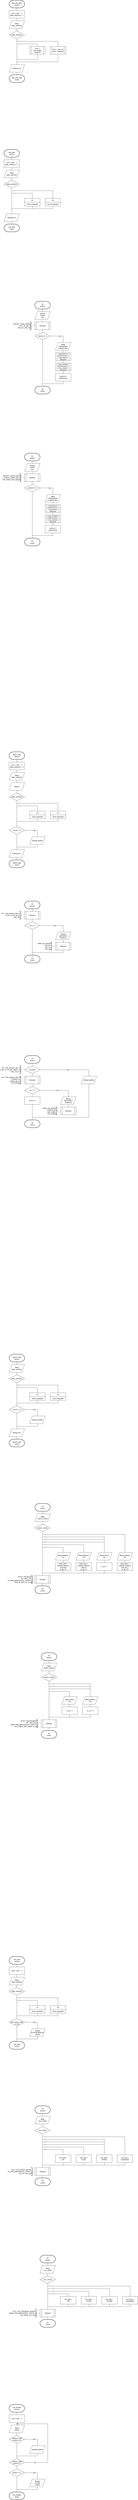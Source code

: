 <mxfile version="21.3.7" type="device">
  <diagram name="Страница 1" id="StkmH8oeImfY_7Es-par">
    <mxGraphModel dx="1728" dy="937" grid="1" gridSize="10" guides="1" tooltips="1" connect="1" arrows="1" fold="1" page="1" pageScale="1" pageWidth="827" pageHeight="1169" math="0" shadow="0">
      <root>
        <mxCell id="0" />
        <mxCell id="1" parent="0" />
        <mxCell id="JhIx8mHL2-GpesZcl8-n-1" value="add_new_data&lt;br&gt;начало" style="strokeWidth=2;html=1;shape=mxgraph.flowchart.terminator;whiteSpace=wrap;" parent="1" vertex="1">
          <mxGeometry x="80" y="40" width="120" height="60" as="geometry" />
        </mxCell>
        <mxCell id="JhIx8mHL2-GpesZcl8-n-2" value="" style="endArrow=none;html=1;rounded=0;edgeStyle=orthogonalEdgeStyle;entryX=0.5;entryY=1;entryDx=0;entryDy=0;entryPerimeter=0;exitX=0.5;exitY=0;exitDx=0;exitDy=0;exitPerimeter=0;" parent="1" source="JhIx8mHL2-GpesZcl8-n-3" target="JhIx8mHL2-GpesZcl8-n-1" edge="1">
          <mxGeometry width="50" height="50" relative="1" as="geometry">
            <mxPoint x="140" y="120" as="sourcePoint" />
            <mxPoint x="140" y="120" as="targetPoint" />
            <Array as="points" />
          </mxGeometry>
        </mxCell>
        <mxCell id="JhIx8mHL2-GpesZcl8-n-3" value="error = {OK, &quot; &quot;}&lt;br&gt;table_selection = -1" style="rounded=0;whiteSpace=wrap;html=1;" parent="1" vertex="1">
          <mxGeometry x="80" y="120" width="120" height="60" as="geometry" />
        </mxCell>
        <mxCell id="JhIx8mHL2-GpesZcl8-n-4" value="" style="endArrow=none;html=1;rounded=0;edgeStyle=orthogonalEdgeStyle;entryX=0.5;entryY=1;entryDx=0;entryDy=0;exitX=0.5;exitY=0;exitDx=0;exitDy=0;" parent="1" source="HGsNSXi2lcbuSd29PvEi-379" target="JhIx8mHL2-GpesZcl8-n-3" edge="1">
          <mxGeometry width="50" height="50" relative="1" as="geometry">
            <mxPoint x="140" y="200" as="sourcePoint" />
            <mxPoint x="190" y="210" as="targetPoint" />
            <Array as="points" />
          </mxGeometry>
        </mxCell>
        <mxCell id="JhIx8mHL2-GpesZcl8-n-6" value="" style="endArrow=none;html=1;rounded=0;edgeStyle=orthogonalEdgeStyle;entryX=0.5;entryY=1;entryDx=0;entryDy=0;exitX=0.5;exitY=0;exitDx=0;exitDy=0;" parent="1" source="JhIx8mHL2-GpesZcl8-n-7" target="HGsNSXi2lcbuSd29PvEi-379" edge="1">
          <mxGeometry width="50" height="50" relative="1" as="geometry">
            <mxPoint x="140" y="280" as="sourcePoint" />
            <mxPoint x="140" y="260" as="targetPoint" />
            <Array as="points" />
          </mxGeometry>
        </mxCell>
        <mxCell id="JhIx8mHL2-GpesZcl8-n-7" value="table_selection" style="rhombus;whiteSpace=wrap;html=1;" parent="1" vertex="1">
          <mxGeometry x="80" y="280" width="120" height="60" as="geometry" />
        </mxCell>
        <mxCell id="JhIx8mHL2-GpesZcl8-n-8" value="" style="endArrow=none;html=1;rounded=0;edgeStyle=orthogonalEdgeStyle;entryX=0.5;entryY=1;entryDx=0;entryDy=0;exitX=0.5;exitY=0;exitDx=0;exitDy=0;" parent="1" source="JhIx8mHL2-GpesZcl8-n-16" target="JhIx8mHL2-GpesZcl8-n-7" edge="1">
          <mxGeometry width="50" height="50" relative="1" as="geometry">
            <mxPoint x="140" y="360" as="sourcePoint" />
            <mxPoint x="180" y="380" as="targetPoint" />
            <Array as="points" />
          </mxGeometry>
        </mxCell>
        <mxCell id="JhIx8mHL2-GpesZcl8-n-12" value="error = add_engine&lt;br&gt;(engines)" style="shape=process;whiteSpace=wrap;html=1;backgroundOutline=1;" parent="1" vertex="1">
          <mxGeometry x="240" y="400" width="120" height="60" as="geometry" />
        </mxCell>
        <mxCell id="JhIx8mHL2-GpesZcl8-n-13" value="" style="endArrow=none;html=1;rounded=0;edgeStyle=orthogonalEdgeStyle;entryX=0.5;entryY=1;entryDx=0;entryDy=0;exitX=0.5;exitY=0;exitDx=0;exitDy=0;" parent="1" source="JhIx8mHL2-GpesZcl8-n-16" target="JhIx8mHL2-GpesZcl8-n-12" edge="1">
          <mxGeometry width="50" height="50" relative="1" as="geometry">
            <mxPoint x="460" y="500" as="sourcePoint" />
            <mxPoint x="470" y="490" as="targetPoint" />
            <Array as="points">
              <mxPoint x="140" y="500" />
              <mxPoint x="300" y="500" />
            </Array>
          </mxGeometry>
        </mxCell>
        <mxCell id="JhIx8mHL2-GpesZcl8-n-14" value="error = add_car&lt;br&gt;(cars, *engines)" style="shape=process;whiteSpace=wrap;html=1;backgroundOutline=1;" parent="1" vertex="1">
          <mxGeometry x="400" y="400" width="120" height="60" as="geometry" />
        </mxCell>
        <mxCell id="JhIx8mHL2-GpesZcl8-n-15" value="" style="endArrow=none;html=1;rounded=0;edgeStyle=orthogonalEdgeStyle;entryX=0.5;entryY=1;entryDx=0;entryDy=0;exitX=0.5;exitY=0;exitDx=0;exitDy=0;" parent="1" source="JhIx8mHL2-GpesZcl8-n-16" target="JhIx8mHL2-GpesZcl8-n-14" edge="1">
          <mxGeometry width="50" height="50" relative="1" as="geometry">
            <mxPoint x="620" y="500" as="sourcePoint" />
            <mxPoint x="630" y="490" as="targetPoint" />
            <Array as="points">
              <mxPoint x="140" y="520" />
              <mxPoint x="460" y="520" />
            </Array>
          </mxGeometry>
        </mxCell>
        <mxCell id="JhIx8mHL2-GpesZcl8-n-16" value="Вывод error" style="shape=parallelogram;perimeter=parallelogramPerimeter;whiteSpace=wrap;html=1;fixedSize=1;" parent="1" vertex="1">
          <mxGeometry x="80" y="540" width="120" height="60" as="geometry" />
        </mxCell>
        <mxCell id="JhIx8mHL2-GpesZcl8-n-17" value="" style="endArrow=none;html=1;rounded=0;edgeStyle=orthogonalEdgeStyle;entryX=0.5;entryY=1;entryDx=0;entryDy=0;exitX=0.5;exitY=0;exitDx=0;exitDy=0;exitPerimeter=0;" parent="1" source="JhIx8mHL2-GpesZcl8-n-18" target="JhIx8mHL2-GpesZcl8-n-16" edge="1">
          <mxGeometry width="50" height="50" relative="1" as="geometry">
            <mxPoint x="140" y="620" as="sourcePoint" />
            <mxPoint x="150" y="690" as="targetPoint" />
            <Array as="points" />
          </mxGeometry>
        </mxCell>
        <mxCell id="JhIx8mHL2-GpesZcl8-n-18" value="add_new_data&lt;br style=&quot;border-color: var(--border-color);&quot;&gt;конец" style="strokeWidth=2;html=1;shape=mxgraph.flowchart.terminator;whiteSpace=wrap;" parent="1" vertex="1">
          <mxGeometry x="80" y="620" width="120" height="60" as="geometry" />
        </mxCell>
        <mxCell id="JhIx8mHL2-GpesZcl8-n-21" value="2" style="endArrow=none;html=1;rounded=0;edgeStyle=orthogonalEdgeStyle;entryX=0.5;entryY=1;entryDx=0;entryDy=0;exitX=0.5;exitY=0;exitDx=0;exitDy=0;" parent="1" source="JhIx8mHL2-GpesZcl8-n-12" target="JhIx8mHL2-GpesZcl8-n-7" edge="1">
          <mxGeometry x="0.455" width="50" height="50" relative="1" as="geometry">
            <mxPoint x="380" y="360" as="sourcePoint" />
            <mxPoint x="430" y="310" as="targetPoint" />
            <Array as="points">
              <mxPoint x="300" y="380" />
              <mxPoint x="140" y="380" />
            </Array>
            <mxPoint as="offset" />
          </mxGeometry>
        </mxCell>
        <mxCell id="JhIx8mHL2-GpesZcl8-n-22" value="1" style="endArrow=none;html=1;rounded=0;edgeStyle=orthogonalEdgeStyle;entryX=0.5;entryY=1;entryDx=0;entryDy=0;exitX=0.5;exitY=0;exitDx=0;exitDy=0;" parent="1" source="JhIx8mHL2-GpesZcl8-n-14" target="JhIx8mHL2-GpesZcl8-n-7" edge="1">
          <mxGeometry x="0.789" width="50" height="50" relative="1" as="geometry">
            <mxPoint x="390" y="370" as="sourcePoint" />
            <mxPoint x="440" y="320" as="targetPoint" />
            <Array as="points">
              <mxPoint x="460" y="360" />
              <mxPoint x="140" y="360" />
            </Array>
            <mxPoint as="offset" />
          </mxGeometry>
        </mxCell>
        <mxCell id="JhIx8mHL2-GpesZcl8-n-25" value="edit_data&lt;br&gt;начало" style="strokeWidth=2;html=1;shape=mxgraph.flowchart.terminator;whiteSpace=wrap;" parent="1" vertex="1">
          <mxGeometry x="40" y="1200" width="120" height="60" as="geometry" />
        </mxCell>
        <mxCell id="JhIx8mHL2-GpesZcl8-n-26" value="" style="endArrow=none;html=1;rounded=0;edgeStyle=orthogonalEdgeStyle;entryX=0.5;entryY=1;entryDx=0;entryDy=0;entryPerimeter=0;exitX=0.5;exitY=0;exitDx=0;exitDy=0;exitPerimeter=0;" parent="1" source="JhIx8mHL2-GpesZcl8-n-27" target="JhIx8mHL2-GpesZcl8-n-25" edge="1">
          <mxGeometry width="50" height="50" relative="1" as="geometry">
            <mxPoint x="100" y="1280" as="sourcePoint" />
            <mxPoint x="100" y="1280" as="targetPoint" />
            <Array as="points" />
          </mxGeometry>
        </mxCell>
        <mxCell id="JhIx8mHL2-GpesZcl8-n-27" value="error = {OK, &quot; &quot;}&lt;br&gt;table_selection = -1" style="rounded=0;whiteSpace=wrap;html=1;" parent="1" vertex="1">
          <mxGeometry x="40" y="1280" width="120" height="60" as="geometry" />
        </mxCell>
        <mxCell id="JhIx8mHL2-GpesZcl8-n-28" value="" style="endArrow=none;html=1;rounded=0;edgeStyle=orthogonalEdgeStyle;entryX=0.5;entryY=1;entryDx=0;entryDy=0;exitX=0.5;exitY=0;exitDx=0;exitDy=0;" parent="1" source="HGsNSXi2lcbuSd29PvEi-377" target="JhIx8mHL2-GpesZcl8-n-27" edge="1">
          <mxGeometry width="50" height="50" relative="1" as="geometry">
            <mxPoint x="100" y="1360" as="sourcePoint" />
            <mxPoint x="150" y="1370" as="targetPoint" />
            <Array as="points" />
          </mxGeometry>
        </mxCell>
        <mxCell id="JhIx8mHL2-GpesZcl8-n-30" value="" style="endArrow=none;html=1;rounded=0;edgeStyle=orthogonalEdgeStyle;entryX=0.5;entryY=1;entryDx=0;entryDy=0;exitX=0.5;exitY=0;exitDx=0;exitDy=0;" parent="1" source="JhIx8mHL2-GpesZcl8-n-31" target="HGsNSXi2lcbuSd29PvEi-377" edge="1">
          <mxGeometry width="50" height="50" relative="1" as="geometry">
            <mxPoint x="100" y="1440" as="sourcePoint" />
            <mxPoint x="100" y="1420" as="targetPoint" />
            <Array as="points" />
          </mxGeometry>
        </mxCell>
        <mxCell id="JhIx8mHL2-GpesZcl8-n-31" value="table_selection" style="rhombus;whiteSpace=wrap;html=1;" parent="1" vertex="1">
          <mxGeometry x="40" y="1440" width="120" height="60" as="geometry" />
        </mxCell>
        <mxCell id="JhIx8mHL2-GpesZcl8-n-32" value="" style="endArrow=none;html=1;rounded=0;edgeStyle=orthogonalEdgeStyle;entryX=0.5;entryY=1;entryDx=0;entryDy=0;exitX=0.5;exitY=0;exitDx=0;exitDy=0;" parent="1" source="JhIx8mHL2-GpesZcl8-n-39" target="JhIx8mHL2-GpesZcl8-n-31" edge="1">
          <mxGeometry width="50" height="50" relative="1" as="geometry">
            <mxPoint x="100" y="1520" as="sourcePoint" />
            <mxPoint x="140" y="1540" as="targetPoint" />
            <Array as="points" />
          </mxGeometry>
        </mxCell>
        <mxCell id="JhIx8mHL2-GpesZcl8-n-36" value="" style="endArrow=none;html=1;rounded=0;edgeStyle=orthogonalEdgeStyle;entryX=0.5;entryY=1;entryDx=0;entryDy=0;exitX=0.5;exitY=0;exitDx=0;exitDy=0;" parent="1" source="JhIx8mHL2-GpesZcl8-n-39" target="JhIx8mHL2-GpesZcl8-n-79" edge="1">
          <mxGeometry width="50" height="50" relative="1" as="geometry">
            <mxPoint x="420" y="1660" as="sourcePoint" />
            <mxPoint x="420" y="1640" as="targetPoint" />
            <Array as="points">
              <mxPoint x="100" y="1660" />
              <mxPoint x="260" y="1660" />
            </Array>
          </mxGeometry>
        </mxCell>
        <mxCell id="JhIx8mHL2-GpesZcl8-n-38" value="" style="endArrow=none;html=1;rounded=0;edgeStyle=orthogonalEdgeStyle;entryX=0.5;entryY=1;entryDx=0;entryDy=0;exitX=0.5;exitY=0;exitDx=0;exitDy=0;" parent="1" source="JhIx8mHL2-GpesZcl8-n-39" target="JhIx8mHL2-GpesZcl8-n-76" edge="1">
          <mxGeometry width="50" height="50" relative="1" as="geometry">
            <mxPoint x="580" y="1660" as="sourcePoint" />
            <mxPoint x="700" y="1640" as="targetPoint" />
            <Array as="points">
              <mxPoint x="100" y="1660" />
              <mxPoint x="420" y="1660" />
            </Array>
          </mxGeometry>
        </mxCell>
        <mxCell id="JhIx8mHL2-GpesZcl8-n-39" value="Вывод error" style="shape=parallelogram;perimeter=parallelogramPerimeter;whiteSpace=wrap;html=1;fixedSize=1;" parent="1" vertex="1">
          <mxGeometry x="40" y="1700" width="120" height="60" as="geometry" />
        </mxCell>
        <mxCell id="JhIx8mHL2-GpesZcl8-n-40" value="" style="endArrow=none;html=1;rounded=0;edgeStyle=orthogonalEdgeStyle;entryX=0.5;entryY=1;entryDx=0;entryDy=0;exitX=0.5;exitY=0;exitDx=0;exitDy=0;exitPerimeter=0;" parent="1" source="JhIx8mHL2-GpesZcl8-n-41" target="JhIx8mHL2-GpesZcl8-n-39" edge="1">
          <mxGeometry width="50" height="50" relative="1" as="geometry">
            <mxPoint x="100" y="1800" as="sourcePoint" />
            <mxPoint x="110" y="1870" as="targetPoint" />
            <Array as="points" />
          </mxGeometry>
        </mxCell>
        <mxCell id="JhIx8mHL2-GpesZcl8-n-41" value="edit_data&lt;br style=&quot;border-color: var(--border-color);&quot;&gt;конец" style="strokeWidth=2;html=1;shape=mxgraph.flowchart.terminator;whiteSpace=wrap;" parent="1" vertex="1">
          <mxGeometry x="40" y="1780" width="120" height="60" as="geometry" />
        </mxCell>
        <mxCell id="JhIx8mHL2-GpesZcl8-n-43" value="2" style="endArrow=none;html=1;rounded=0;edgeStyle=orthogonalEdgeStyle;entryX=0.5;entryY=1;entryDx=0;entryDy=0;exitX=0.5;exitY=0;exitDx=0;exitDy=0;" parent="1" source="JhIx8mHL2-GpesZcl8-n-78" target="JhIx8mHL2-GpesZcl8-n-31" edge="1">
          <mxGeometry x="0.5" width="50" height="50" relative="1" as="geometry">
            <mxPoint x="420" y="1580" as="sourcePoint" />
            <mxPoint x="390" y="1470" as="targetPoint" />
            <Array as="points">
              <mxPoint x="260" y="1540" />
              <mxPoint x="100" y="1540" />
            </Array>
            <mxPoint as="offset" />
          </mxGeometry>
        </mxCell>
        <mxCell id="JhIx8mHL2-GpesZcl8-n-44" value="1" style="endArrow=none;html=1;rounded=0;edgeStyle=orthogonalEdgeStyle;entryX=0.5;entryY=1;entryDx=0;entryDy=0;exitX=0.5;exitY=0;exitDx=0;exitDy=0;" parent="1" target="JhIx8mHL2-GpesZcl8-n-31" edge="1" source="JhIx8mHL2-GpesZcl8-n-75">
          <mxGeometry x="0.8" width="50" height="50" relative="1" as="geometry">
            <mxPoint x="580" y="1580" as="sourcePoint" />
            <mxPoint x="400" y="1480" as="targetPoint" />
            <Array as="points">
              <mxPoint x="420" y="1520" />
              <mxPoint x="100" y="1520" />
            </Array>
            <mxPoint as="offset" />
          </mxGeometry>
        </mxCell>
        <mxCell id="JhIx8mHL2-GpesZcl8-n-54" value="" style="endArrow=none;html=1;rounded=0;edgeStyle=orthogonalEdgeStyle;entryX=0.5;entryY=1;entryDx=0;entryDy=0;exitX=0.5;exitY=0;exitDx=0;exitDy=0;" parent="1" source="JhIx8mHL2-GpesZcl8-n-55" target="HGsNSXi2lcbuSd29PvEi-375" edge="1">
          <mxGeometry width="50" height="50" relative="1" as="geometry">
            <mxPoint x="340" y="2540" as="sourcePoint" />
            <mxPoint x="340" y="2520" as="targetPoint" />
            <Array as="points" />
          </mxGeometry>
        </mxCell>
        <mxCell id="JhIx8mHL2-GpesZcl8-n-55" value="Функция" style="shape=process;whiteSpace=wrap;html=1;backgroundOutline=1;" parent="1" vertex="1">
          <mxGeometry x="280" y="2540" width="120" height="60" as="geometry" />
        </mxCell>
        <mxCell id="JhIx8mHL2-GpesZcl8-n-56" value="" style="endArrow=none;html=1;rounded=0;edgeStyle=orthogonalEdgeStyle;entryX=0.5;entryY=1;entryDx=0;entryDy=0;exitX=0.5;exitY=0;exitDx=0;exitDy=0;" parent="1" source="JhIx8mHL2-GpesZcl8-n-59" target="JhIx8mHL2-GpesZcl8-n-55" edge="1">
          <mxGeometry width="50" height="50" relative="1" as="geometry">
            <mxPoint x="340" y="2620" as="sourcePoint" />
            <mxPoint x="350" y="2610" as="targetPoint" />
            <Array as="points" />
          </mxGeometry>
        </mxCell>
        <mxCell id="JhIx8mHL2-GpesZcl8-n-57" value="element = select_element&lt;br&gt;(cars, car_get_id,&lt;br&gt;next_car, print_car)" style="strokeWidth=2;html=1;shape=mxgraph.flowchart.annotation_1;align=right;pointerEvents=1;direction=west;" parent="1" vertex="1">
          <mxGeometry x="240" y="2540" width="10" height="60" as="geometry" />
        </mxCell>
        <mxCell id="JhIx8mHL2-GpesZcl8-n-58" value="" style="endArrow=none;dashed=1;html=1;rounded=0;edgeStyle=orthogonalEdgeStyle;exitX=0;exitY=0.5;exitDx=0;exitDy=0;exitPerimeter=0;entryX=0;entryY=0.5;entryDx=0;entryDy=0;" parent="1" source="JhIx8mHL2-GpesZcl8-n-57" target="JhIx8mHL2-GpesZcl8-n-55" edge="1">
          <mxGeometry width="50" height="50" relative="1" as="geometry">
            <mxPoint x="310" y="2650" as="sourcePoint" />
            <mxPoint x="280" y="2570" as="targetPoint" />
            <Array as="points" />
          </mxGeometry>
        </mxCell>
        <mxCell id="JhIx8mHL2-GpesZcl8-n-59" value="element != 0" style="rhombus;whiteSpace=wrap;html=1;" parent="1" vertex="1">
          <mxGeometry x="280" y="2620" width="120" height="60" as="geometry" />
        </mxCell>
        <mxCell id="JhIx8mHL2-GpesZcl8-n-60" value="" style="endArrow=none;html=1;rounded=0;edgeStyle=orthogonalEdgeStyle;entryX=0.5;entryY=1;entryDx=0;entryDy=0;exitX=0.5;exitY=0;exitDx=0;exitDy=0;exitPerimeter=0;" parent="1" source="JhIx8mHL2-GpesZcl8-n-73" target="JhIx8mHL2-GpesZcl8-n-59" edge="1">
          <mxGeometry width="50" height="50" relative="1" as="geometry">
            <mxPoint x="340" y="2700" as="sourcePoint" />
            <mxPoint x="380" y="2720" as="targetPoint" />
            <Array as="points" />
          </mxGeometry>
        </mxCell>
        <mxCell id="JhIx8mHL2-GpesZcl8-n-61" value="Да" style="endArrow=none;html=1;rounded=0;edgeStyle=orthogonalEdgeStyle;entryX=1;entryY=0.5;entryDx=0;entryDy=0;exitX=0.5;exitY=0;exitDx=0;exitDy=0;" parent="1" source="HGsNSXi2lcbuSd29PvEi-376" target="JhIx8mHL2-GpesZcl8-n-59" edge="1">
          <mxGeometry width="50" height="50" relative="1" as="geometry">
            <mxPoint x="500" y="2700" as="sourcePoint" />
            <mxPoint x="480" y="2680" as="targetPoint" />
            <Array as="points">
              <mxPoint x="500" y="2650" />
            </Array>
          </mxGeometry>
        </mxCell>
        <mxCell id="JhIx8mHL2-GpesZcl8-n-63" value="" style="endArrow=none;html=1;rounded=0;edgeStyle=orthogonalEdgeStyle;exitX=0.5;exitY=0;exitDx=0;exitDy=0;entryX=0.5;entryY=1;entryDx=0;entryDy=0;" parent="1" source="JhIx8mHL2-GpesZcl8-n-64" target="HGsNSXi2lcbuSd29PvEi-376" edge="1">
          <mxGeometry width="50" height="50" relative="1" as="geometry">
            <mxPoint x="500" y="2780" as="sourcePoint" />
            <mxPoint x="500" y="2760" as="targetPoint" />
            <Array as="points" />
          </mxGeometry>
        </mxCell>
        <mxCell id="JhIx8mHL2-GpesZcl8-n-64" value="получение id&lt;br style=&quot;border-color: var(--border-color);&quot;&gt;(replacement) =&lt;br style=&quot;border-color: var(--border-color);&quot;&gt;получение id&lt;br style=&quot;border-color: var(--border-color);&quot;&gt;(element)" style="shape=process;whiteSpace=wrap;html=1;backgroundOutline=1;" parent="1" vertex="1">
          <mxGeometry x="440" y="2780" width="120" height="60" as="geometry" />
        </mxCell>
        <mxCell id="JhIx8mHL2-GpesZcl8-n-65" value="" style="endArrow=none;html=1;rounded=0;edgeStyle=orthogonalEdgeStyle;entryX=0.5;entryY=1;entryDx=0;entryDy=0;exitX=0.5;exitY=0;exitDx=0;exitDy=0;" parent="1" source="JhIx8mHL2-GpesZcl8-n-66" target="JhIx8mHL2-GpesZcl8-n-64" edge="1">
          <mxGeometry width="50" height="50" relative="1" as="geometry">
            <mxPoint x="500" y="2860" as="sourcePoint" />
            <mxPoint x="510" y="2850" as="targetPoint" />
            <Array as="points" />
          </mxGeometry>
        </mxCell>
        <mxCell id="JhIx8mHL2-GpesZcl8-n-66" value="след. элемент&lt;br style=&quot;border-color: var(--border-color);&quot;&gt;(replacement) =&lt;br style=&quot;border-color: var(--border-color);&quot;&gt;след. элемент&lt;br style=&quot;border-color: var(--border-color);&quot;&gt;(element)" style="shape=process;whiteSpace=wrap;html=1;backgroundOutline=1;" parent="1" vertex="1">
          <mxGeometry x="440" y="2860" width="120" height="60" as="geometry" />
        </mxCell>
        <mxCell id="JhIx8mHL2-GpesZcl8-n-67" value="" style="endArrow=none;html=1;rounded=0;edgeStyle=orthogonalEdgeStyle;entryX=0.5;entryY=1;entryDx=0;entryDy=0;exitX=0.5;exitY=0;exitDx=0;exitDy=0;" parent="1" source="z_R6iYOtUjvNi9P7b_V1-22" target="JhIx8mHL2-GpesZcl8-n-66" edge="1">
          <mxGeometry width="50" height="50" relative="1" as="geometry">
            <mxPoint x="500" y="2940" as="sourcePoint" />
            <mxPoint x="510" y="2930" as="targetPoint" />
            <Array as="points" />
          </mxGeometry>
        </mxCell>
        <mxCell id="JhIx8mHL2-GpesZcl8-n-68" value="А0&lt;br&gt;начало" style="strokeWidth=2;html=1;shape=mxgraph.flowchart.terminator;whiteSpace=wrap;" parent="1" vertex="1">
          <mxGeometry x="280" y="2380" width="120" height="60" as="geometry" />
        </mxCell>
        <mxCell id="JhIx8mHL2-GpesZcl8-n-69" value="" style="endArrow=none;html=1;rounded=0;edgeStyle=orthogonalEdgeStyle;entryX=0.5;entryY=1;entryDx=0;entryDy=0;entryPerimeter=0;exitX=0.5;exitY=0;exitDx=0;exitDy=0;" parent="1" source="HGsNSXi2lcbuSd29PvEi-375" target="JhIx8mHL2-GpesZcl8-n-68" edge="1">
          <mxGeometry width="50" height="50" relative="1" as="geometry">
            <mxPoint x="340" y="2460" as="sourcePoint" />
            <mxPoint x="340" y="2460" as="targetPoint" />
            <Array as="points" />
          </mxGeometry>
        </mxCell>
        <mxCell id="JhIx8mHL2-GpesZcl8-n-73" value="А0&lt;br&gt;конец" style="strokeWidth=2;html=1;shape=mxgraph.flowchart.terminator;whiteSpace=wrap;" parent="1" vertex="1">
          <mxGeometry x="280" y="3040" width="120" height="60" as="geometry" />
        </mxCell>
        <mxCell id="JhIx8mHL2-GpesZcl8-n-75" value="А0" style="rounded=0;whiteSpace=wrap;html=1;" parent="1" vertex="1">
          <mxGeometry x="360" y="1580" width="120" height="30" as="geometry" />
        </mxCell>
        <mxCell id="JhIx8mHL2-GpesZcl8-n-76" value="Блок операций" style="rounded=0;whiteSpace=wrap;html=1;" parent="1" vertex="1">
          <mxGeometry x="360" y="1610" width="120" height="30" as="geometry" />
        </mxCell>
        <mxCell id="JhIx8mHL2-GpesZcl8-n-78" value="А1" style="rounded=0;whiteSpace=wrap;html=1;" parent="1" vertex="1">
          <mxGeometry x="200" y="1580" width="120" height="30" as="geometry" />
        </mxCell>
        <mxCell id="JhIx8mHL2-GpesZcl8-n-79" value="Блок операций" style="rounded=0;whiteSpace=wrap;html=1;" parent="1" vertex="1">
          <mxGeometry x="200" y="1610" width="120" height="30" as="geometry" />
        </mxCell>
        <mxCell id="JhIx8mHL2-GpesZcl8-n-128" value="delete_data&lt;br&gt;начало" style="strokeWidth=2;html=1;shape=mxgraph.flowchart.terminator;whiteSpace=wrap;" parent="1" vertex="1">
          <mxGeometry x="80" y="5880" width="120" height="60" as="geometry" />
        </mxCell>
        <mxCell id="JhIx8mHL2-GpesZcl8-n-129" value="" style="endArrow=none;html=1;rounded=0;edgeStyle=orthogonalEdgeStyle;entryX=0.5;entryY=1;entryDx=0;entryDy=0;entryPerimeter=0;exitX=0.5;exitY=0;exitDx=0;exitDy=0;" parent="1" source="JhIx8mHL2-GpesZcl8-n-130" target="JhIx8mHL2-GpesZcl8-n-128" edge="1">
          <mxGeometry width="50" height="50" relative="1" as="geometry">
            <mxPoint x="140" y="5960" as="sourcePoint" />
            <mxPoint x="140" y="5960" as="targetPoint" />
            <Array as="points" />
          </mxGeometry>
        </mxCell>
        <mxCell id="JhIx8mHL2-GpesZcl8-n-130" value="error = {OK, &quot; &quot;}&lt;br&gt;table_selection = -1" style="rounded=0;whiteSpace=wrap;html=1;" parent="1" vertex="1">
          <mxGeometry x="80" y="5960" width="120" height="60" as="geometry" />
        </mxCell>
        <mxCell id="JhIx8mHL2-GpesZcl8-n-131" value="" style="endArrow=none;html=1;rounded=0;edgeStyle=orthogonalEdgeStyle;entryX=0.5;entryY=1;entryDx=0;entryDy=0;exitX=0.5;exitY=0;exitDx=0;exitDy=0;" parent="1" source="HGsNSXi2lcbuSd29PvEi-370" target="JhIx8mHL2-GpesZcl8-n-130" edge="1">
          <mxGeometry width="50" height="50" relative="1" as="geometry">
            <mxPoint x="140" y="6040" as="sourcePoint" />
            <mxPoint x="190" y="6050" as="targetPoint" />
            <Array as="points" />
          </mxGeometry>
        </mxCell>
        <mxCell id="JhIx8mHL2-GpesZcl8-n-133" value="" style="endArrow=none;html=1;rounded=0;edgeStyle=orthogonalEdgeStyle;entryX=0.5;entryY=1;entryDx=0;entryDy=0;exitX=0.5;exitY=0;exitDx=0;exitDy=0;" parent="1" source="JhIx8mHL2-GpesZcl8-n-134" target="HGsNSXi2lcbuSd29PvEi-370" edge="1">
          <mxGeometry width="50" height="50" relative="1" as="geometry">
            <mxPoint x="140" y="6120" as="sourcePoint" />
            <mxPoint x="140" y="6100" as="targetPoint" />
            <Array as="points">
              <mxPoint x="140" y="6110" />
              <mxPoint x="140" y="6110" />
            </Array>
          </mxGeometry>
        </mxCell>
        <mxCell id="JhIx8mHL2-GpesZcl8-n-134" value="Ввод id" style="shape=parallelogram;perimeter=parallelogramPerimeter;whiteSpace=wrap;html=1;fixedSize=1;" parent="1" vertex="1">
          <mxGeometry x="80" y="6120" width="120" height="60" as="geometry" />
        </mxCell>
        <mxCell id="JhIx8mHL2-GpesZcl8-n-135" value="" style="endArrow=none;html=1;rounded=0;edgeStyle=orthogonalEdgeStyle;entryX=0.5;entryY=1;entryDx=0;entryDy=0;" parent="1" target="JhIx8mHL2-GpesZcl8-n-134" edge="1">
          <mxGeometry width="50" height="50" relative="1" as="geometry">
            <mxPoint x="140" y="6200" as="sourcePoint" />
            <mxPoint x="150" y="6270" as="targetPoint" />
            <Array as="points">
              <mxPoint x="140" y="6190" />
              <mxPoint x="140" y="6190" />
            </Array>
          </mxGeometry>
        </mxCell>
        <mxCell id="JhIx8mHL2-GpesZcl8-n-136" value="table_selection" style="rhombus;whiteSpace=wrap;html=1;" parent="1" vertex="1">
          <mxGeometry x="80" y="6200" width="120" height="60" as="geometry" />
        </mxCell>
        <mxCell id="HGsNSXi2lcbuSd29PvEi-1" value="" style="endArrow=none;html=1;rounded=0;edgeStyle=orthogonalEdgeStyle;entryX=0.5;entryY=1;entryDx=0;entryDy=0;exitX=0.5;exitY=0;exitDx=0;exitDy=0;" parent="1" edge="1">
          <mxGeometry width="50" height="50" relative="1" as="geometry">
            <mxPoint x="140" y="6480" as="sourcePoint" />
            <mxPoint x="140" y="6260" as="targetPoint" />
            <Array as="points" />
          </mxGeometry>
        </mxCell>
        <mxCell id="HGsNSXi2lcbuSd29PvEi-3" value="" style="endArrow=none;html=1;rounded=0;edgeStyle=orthogonalEdgeStyle;entryX=0.5;entryY=1;entryDx=0;entryDy=0;exitX=0.5;exitY=0;exitDx=0;exitDy=0;exitPerimeter=0;" parent="1" source="HGsNSXi2lcbuSd29PvEi-14" target="HGsNSXi2lcbuSd29PvEi-11" edge="1">
          <mxGeometry width="50" height="50" relative="1" as="geometry">
            <mxPoint x="140" y="6480" as="sourcePoint" />
            <mxPoint x="460" y="6400" as="targetPoint" />
            <Array as="points">
              <mxPoint x="140" y="6420" />
              <mxPoint x="300" y="6420" />
            </Array>
          </mxGeometry>
        </mxCell>
        <mxCell id="HGsNSXi2lcbuSd29PvEi-4" value="" style="endArrow=none;html=1;rounded=0;edgeStyle=orthogonalEdgeStyle;entryX=0.5;entryY=1;entryDx=0;entryDy=0;exitX=0.5;exitY=0;exitDx=0;exitDy=0;" parent="1" source="HGsNSXi2lcbuSd29PvEi-14" target="HGsNSXi2lcbuSd29PvEi-9" edge="1">
          <mxGeometry width="50" height="50" relative="1" as="geometry">
            <mxPoint x="140" y="6480" as="sourcePoint" />
            <mxPoint x="740" y="6400" as="targetPoint" />
            <Array as="points">
              <mxPoint x="140" y="6420" />
              <mxPoint x="460" y="6420" />
            </Array>
          </mxGeometry>
        </mxCell>
        <mxCell id="HGsNSXi2lcbuSd29PvEi-6" value="2" style="endArrow=none;html=1;rounded=0;edgeStyle=orthogonalEdgeStyle;entryX=0.5;entryY=1;entryDx=0;entryDy=0;exitX=0.5;exitY=0;exitDx=0;exitDy=0;" parent="1" source="HGsNSXi2lcbuSd29PvEi-10" target="JhIx8mHL2-GpesZcl8-n-136" edge="1">
          <mxGeometry x="0.5" width="50" height="50" relative="1" as="geometry">
            <mxPoint x="460" y="6340" as="sourcePoint" />
            <mxPoint x="140" y="6260" as="targetPoint" />
            <Array as="points">
              <mxPoint x="300" y="6300" />
              <mxPoint x="140" y="6300" />
            </Array>
            <mxPoint as="offset" />
          </mxGeometry>
        </mxCell>
        <mxCell id="HGsNSXi2lcbuSd29PvEi-7" value="1" style="endArrow=none;html=1;rounded=0;edgeStyle=orthogonalEdgeStyle;exitX=0.5;exitY=0;exitDx=0;exitDy=0;entryX=0.5;entryY=1;entryDx=0;entryDy=0;" parent="1" target="JhIx8mHL2-GpesZcl8-n-136" edge="1" source="HGsNSXi2lcbuSd29PvEi-8">
          <mxGeometry x="0.8" width="50" height="50" relative="1" as="geometry">
            <mxPoint x="620" y="6340" as="sourcePoint" />
            <mxPoint x="140" y="6260" as="targetPoint" />
            <Array as="points">
              <mxPoint x="460" y="6280" />
              <mxPoint x="140" y="6280" />
            </Array>
            <mxPoint as="offset" />
          </mxGeometry>
        </mxCell>
        <mxCell id="HGsNSXi2lcbuSd29PvEi-8" value="А2" style="rounded=0;whiteSpace=wrap;html=1;" parent="1" vertex="1">
          <mxGeometry x="400" y="6340" width="120" height="30" as="geometry" />
        </mxCell>
        <mxCell id="HGsNSXi2lcbuSd29PvEi-9" value="Блок операций" style="rounded=0;whiteSpace=wrap;html=1;" parent="1" vertex="1">
          <mxGeometry x="400" y="6370" width="120" height="30" as="geometry" />
        </mxCell>
        <mxCell id="HGsNSXi2lcbuSd29PvEi-10" value="А3" style="rounded=0;whiteSpace=wrap;html=1;" parent="1" vertex="1">
          <mxGeometry x="240" y="6340" width="120" height="30" as="geometry" />
        </mxCell>
        <mxCell id="HGsNSXi2lcbuSd29PvEi-11" value="Блок операций" style="rounded=0;whiteSpace=wrap;html=1;" parent="1" vertex="1">
          <mxGeometry x="240" y="6370" width="120" height="30" as="geometry" />
        </mxCell>
        <mxCell id="HGsNSXi2lcbuSd29PvEi-14" value="found == 0" style="rhombus;whiteSpace=wrap;html=1;" parent="1" vertex="1">
          <mxGeometry x="80" y="6460" width="120" height="60" as="geometry" />
        </mxCell>
        <mxCell id="HGsNSXi2lcbuSd29PvEi-15" value="" style="endArrow=none;html=1;rounded=0;edgeStyle=orthogonalEdgeStyle;entryX=0.5;entryY=1;entryDx=0;entryDy=0;exitX=0.5;exitY=0;exitDx=0;exitDy=0;" parent="1" source="HGsNSXi2lcbuSd29PvEi-21" target="HGsNSXi2lcbuSd29PvEi-14" edge="1">
          <mxGeometry width="50" height="50" relative="1" as="geometry">
            <mxPoint x="140" y="6540" as="sourcePoint" />
            <mxPoint x="180" y="6560" as="targetPoint" />
            <Array as="points" />
          </mxGeometry>
        </mxCell>
        <mxCell id="HGsNSXi2lcbuSd29PvEi-16" value="Да" style="endArrow=none;html=1;rounded=0;edgeStyle=orthogonalEdgeStyle;entryX=1;entryY=0.5;entryDx=0;entryDy=0;exitX=0.5;exitY=0;exitDx=0;exitDy=0;" parent="1" source="HGsNSXi2lcbuSd29PvEi-19" target="HGsNSXi2lcbuSd29PvEi-14" edge="1">
          <mxGeometry width="50" height="50" relative="1" as="geometry">
            <mxPoint x="300" y="6540" as="sourcePoint" />
            <mxPoint x="280" y="6520" as="targetPoint" />
            <Array as="points">
              <mxPoint x="300" y="6490" />
            </Array>
          </mxGeometry>
        </mxCell>
        <mxCell id="HGsNSXi2lcbuSd29PvEi-19" value="Вывод ошибки" style="shape=parallelogram;perimeter=parallelogramPerimeter;whiteSpace=wrap;html=1;fixedSize=1;" parent="1" vertex="1">
          <mxGeometry x="240" y="6540" width="120" height="60" as="geometry" />
        </mxCell>
        <mxCell id="HGsNSXi2lcbuSd29PvEi-20" value="" style="endArrow=none;html=1;rounded=0;edgeStyle=orthogonalEdgeStyle;entryX=0.5;entryY=1;entryDx=0;entryDy=0;exitX=0.5;exitY=0;exitDx=0;exitDy=0;" parent="1" source="HGsNSXi2lcbuSd29PvEi-21" target="HGsNSXi2lcbuSd29PvEi-19" edge="1">
          <mxGeometry width="50" height="50" relative="1" as="geometry">
            <mxPoint x="300" y="6620" as="sourcePoint" />
            <mxPoint x="310" y="6690" as="targetPoint" />
            <Array as="points">
              <mxPoint x="140" y="6620" />
              <mxPoint x="300" y="6620" />
            </Array>
          </mxGeometry>
        </mxCell>
        <mxCell id="HGsNSXi2lcbuSd29PvEi-21" value="Вывод error" style="shape=parallelogram;perimeter=parallelogramPerimeter;whiteSpace=wrap;html=1;fixedSize=1;" parent="1" vertex="1">
          <mxGeometry x="80" y="6640" width="120" height="60" as="geometry" />
        </mxCell>
        <mxCell id="HGsNSXi2lcbuSd29PvEi-22" value="" style="endArrow=none;html=1;rounded=0;edgeStyle=orthogonalEdgeStyle;entryX=0.5;entryY=1;entryDx=0;entryDy=0;exitX=0.5;exitY=0;exitDx=0;exitDy=0;exitPerimeter=0;" parent="1" source="HGsNSXi2lcbuSd29PvEi-23" target="HGsNSXi2lcbuSd29PvEi-21" edge="1">
          <mxGeometry width="50" height="50" relative="1" as="geometry">
            <mxPoint x="140" y="6720" as="sourcePoint" />
            <mxPoint x="150" y="6790" as="targetPoint" />
            <Array as="points" />
          </mxGeometry>
        </mxCell>
        <mxCell id="HGsNSXi2lcbuSd29PvEi-23" value="delete_data&lt;br&gt;конец" style="strokeWidth=2;html=1;shape=mxgraph.flowchart.terminator;whiteSpace=wrap;" parent="1" vertex="1">
          <mxGeometry x="80" y="6720" width="120" height="60" as="geometry" />
        </mxCell>
        <mxCell id="HGsNSXi2lcbuSd29PvEi-25" value="А2&lt;br&gt;начало" style="strokeWidth=2;html=1;shape=mxgraph.flowchart.terminator;whiteSpace=wrap;" parent="1" vertex="1">
          <mxGeometry x="200" y="7040" width="120" height="60" as="geometry" />
        </mxCell>
        <mxCell id="HGsNSXi2lcbuSd29PvEi-26" value="" style="endArrow=none;html=1;rounded=0;edgeStyle=orthogonalEdgeStyle;entryX=0.5;entryY=1;entryDx=0;entryDy=0;entryPerimeter=0;exitX=0.5;exitY=0;exitDx=0;exitDy=0;" parent="1" source="HGsNSXi2lcbuSd29PvEi-27" target="HGsNSXi2lcbuSd29PvEi-25" edge="1">
          <mxGeometry width="50" height="50" relative="1" as="geometry">
            <mxPoint x="260" y="7120" as="sourcePoint" />
            <mxPoint x="260" y="7120" as="targetPoint" />
            <Array as="points" />
          </mxGeometry>
        </mxCell>
        <mxCell id="HGsNSXi2lcbuSd29PvEi-27" value="Функция" style="shape=process;whiteSpace=wrap;html=1;backgroundOutline=1;" parent="1" vertex="1">
          <mxGeometry x="200" y="7120" width="120" height="60" as="geometry" />
        </mxCell>
        <mxCell id="HGsNSXi2lcbuSd29PvEi-28" value="" style="endArrow=none;html=1;rounded=0;edgeStyle=orthogonalEdgeStyle;entryX=0.5;entryY=1;entryDx=0;entryDy=0;exitX=0.5;exitY=0;exitDx=0;exitDy=0;" parent="1" source="HGsNSXi2lcbuSd29PvEi-31" target="HGsNSXi2lcbuSd29PvEi-27" edge="1">
          <mxGeometry width="50" height="50" relative="1" as="geometry">
            <mxPoint x="260" y="7200" as="sourcePoint" />
            <mxPoint x="270" y="7190" as="targetPoint" />
            <Array as="points" />
          </mxGeometry>
        </mxCell>
        <mxCell id="HGsNSXi2lcbuSd29PvEi-29" value="iter = find_element_with_id&amp;nbsp;&lt;br&gt;(*cars, id,&amp;nbsp;car_get_id,&amp;nbsp;&lt;br&gt;next_car)&amp;nbsp;" style="strokeWidth=2;html=1;shape=mxgraph.flowchart.annotation_1;align=right;pointerEvents=1;direction=west;" parent="1" vertex="1">
          <mxGeometry x="160" y="7120" width="10" height="60" as="geometry" />
        </mxCell>
        <mxCell id="HGsNSXi2lcbuSd29PvEi-30" value="" style="endArrow=none;dashed=1;html=1;rounded=0;edgeStyle=orthogonalEdgeStyle;exitX=0;exitY=0.5;exitDx=0;exitDy=0;exitPerimeter=0;entryX=0;entryY=0.5;entryDx=0;entryDy=0;" parent="1" source="HGsNSXi2lcbuSd29PvEi-29" target="HGsNSXi2lcbuSd29PvEi-27" edge="1">
          <mxGeometry width="50" height="50" relative="1" as="geometry">
            <mxPoint x="230" y="7230" as="sourcePoint" />
            <mxPoint x="200" y="7150" as="targetPoint" />
            <Array as="points" />
          </mxGeometry>
        </mxCell>
        <mxCell id="HGsNSXi2lcbuSd29PvEi-31" value="iter != 0" style="rhombus;whiteSpace=wrap;html=1;" parent="1" vertex="1">
          <mxGeometry x="200" y="7200" width="120" height="60" as="geometry" />
        </mxCell>
        <mxCell id="HGsNSXi2lcbuSd29PvEi-32" value="" style="endArrow=none;html=1;rounded=0;edgeStyle=orthogonalEdgeStyle;entryX=0.5;entryY=1;entryDx=0;entryDy=0;exitX=0.5;exitY=0;exitDx=0;exitDy=0;exitPerimeter=0;" parent="1" source="HGsNSXi2lcbuSd29PvEi-42" target="HGsNSXi2lcbuSd29PvEi-31" edge="1">
          <mxGeometry width="50" height="50" relative="1" as="geometry">
            <mxPoint x="260" y="7280" as="sourcePoint" />
            <mxPoint x="300" y="7300" as="targetPoint" />
            <Array as="points" />
          </mxGeometry>
        </mxCell>
        <mxCell id="HGsNSXi2lcbuSd29PvEi-33" value="Да" style="endArrow=none;html=1;rounded=0;edgeStyle=orthogonalEdgeStyle;entryX=1;entryY=0.5;entryDx=0;entryDy=0;exitX=0.5;exitY=0;exitDx=0;exitDy=0;" parent="1" source="HGsNSXi2lcbuSd29PvEi-34" target="HGsNSXi2lcbuSd29PvEi-31" edge="1">
          <mxGeometry width="50" height="50" relative="1" as="geometry">
            <mxPoint x="420" y="7280" as="sourcePoint" />
            <mxPoint x="400" y="7260" as="targetPoint" />
            <Array as="points">
              <mxPoint x="500" y="7230" />
            </Array>
          </mxGeometry>
        </mxCell>
        <mxCell id="HGsNSXi2lcbuSd29PvEi-34" value="Вывод&lt;br&gt;удалаемого&lt;br&gt;элемента" style="shape=parallelogram;perimeter=parallelogramPerimeter;whiteSpace=wrap;html=1;fixedSize=1;" parent="1" vertex="1">
          <mxGeometry x="440" y="7280" width="120" height="60" as="geometry" />
        </mxCell>
        <mxCell id="HGsNSXi2lcbuSd29PvEi-35" value="" style="endArrow=none;html=1;rounded=0;edgeStyle=orthogonalEdgeStyle;entryX=0.5;entryY=1;entryDx=0;entryDy=0;exitX=0.5;exitY=0;exitDx=0;exitDy=0;" parent="1" source="HGsNSXi2lcbuSd29PvEi-36" target="HGsNSXi2lcbuSd29PvEi-34" edge="1">
          <mxGeometry width="50" height="50" relative="1" as="geometry">
            <mxPoint x="500" y="7360" as="sourcePoint" />
            <mxPoint x="510" y="7430" as="targetPoint" />
            <Array as="points" />
          </mxGeometry>
        </mxCell>
        <mxCell id="HGsNSXi2lcbuSd29PvEi-36" value="Функция" style="shape=process;whiteSpace=wrap;html=1;backgroundOutline=1;" parent="1" vertex="1">
          <mxGeometry x="440" y="7360" width="120" height="60" as="geometry" />
        </mxCell>
        <mxCell id="HGsNSXi2lcbuSd29PvEi-37" value="" style="endArrow=none;html=1;rounded=0;edgeStyle=orthogonalEdgeStyle;entryX=0.5;entryY=1;entryDx=0;entryDy=0;exitX=0.5;exitY=0;exitDx=0;exitDy=0;exitPerimeter=0;" parent="1" source="HGsNSXi2lcbuSd29PvEi-42" target="HGsNSXi2lcbuSd29PvEi-36" edge="1">
          <mxGeometry width="50" height="50" relative="1" as="geometry">
            <mxPoint x="580" y="7440" as="sourcePoint" />
            <mxPoint x="590" y="7430" as="targetPoint" />
            <Array as="points">
              <mxPoint x="260" y="7440" />
              <mxPoint x="500" y="7440" />
            </Array>
          </mxGeometry>
        </mxCell>
        <mxCell id="HGsNSXi2lcbuSd29PvEi-40" value="delete_list_element&amp;nbsp;&lt;br&gt;(cars,iter,&amp;nbsp;&lt;br&gt;next_car,&amp;nbsp;&lt;br&gt;free_car)&amp;nbsp;" style="strokeWidth=2;html=1;shape=mxgraph.flowchart.annotation_1;align=right;pointerEvents=1;direction=west;" parent="1" vertex="1">
          <mxGeometry x="400" y="7360" width="10" height="60" as="geometry" />
        </mxCell>
        <mxCell id="HGsNSXi2lcbuSd29PvEi-41" value="" style="endArrow=none;dashed=1;html=1;rounded=0;edgeStyle=orthogonalEdgeStyle;exitX=0;exitY=0.5;exitDx=0;exitDy=0;exitPerimeter=0;entryX=0;entryY=0.5;entryDx=0;entryDy=0;" parent="1" source="HGsNSXi2lcbuSd29PvEi-40" target="HGsNSXi2lcbuSd29PvEi-36" edge="1">
          <mxGeometry width="50" height="50" relative="1" as="geometry">
            <mxPoint x="470" y="7470" as="sourcePoint" />
            <mxPoint x="440" y="7390" as="targetPoint" />
            <Array as="points" />
          </mxGeometry>
        </mxCell>
        <mxCell id="HGsNSXi2lcbuSd29PvEi-42" value="А2&lt;br&gt;конец" style="strokeWidth=2;html=1;shape=mxgraph.flowchart.terminator;whiteSpace=wrap;" parent="1" vertex="1">
          <mxGeometry x="200" y="7460" width="120" height="60" as="geometry" />
        </mxCell>
        <mxCell id="HGsNSXi2lcbuSd29PvEi-44" value="А3&lt;br&gt;начало" style="strokeWidth=2;html=1;shape=mxgraph.flowchart.terminator;whiteSpace=wrap;" parent="1" vertex="1">
          <mxGeometry x="200" y="8240" width="120" height="60" as="geometry" />
        </mxCell>
        <mxCell id="HGsNSXi2lcbuSd29PvEi-45" value="" style="endArrow=none;html=1;rounded=0;edgeStyle=orthogonalEdgeStyle;entryX=0.5;entryY=1;entryDx=0;entryDy=0;entryPerimeter=0;exitX=0.5;exitY=0;exitDx=0;exitDy=0;" parent="1" source="HGsNSXi2lcbuSd29PvEi-46" target="HGsNSXi2lcbuSd29PvEi-44" edge="1">
          <mxGeometry width="50" height="50" relative="1" as="geometry">
            <mxPoint x="260" y="8320" as="sourcePoint" />
            <mxPoint x="260" y="8320" as="targetPoint" />
            <Array as="points">
              <mxPoint x="260" y="8310" />
              <mxPoint x="260" y="8310" />
            </Array>
          </mxGeometry>
        </mxCell>
        <mxCell id="HGsNSXi2lcbuSd29PvEi-46" value="Условие" style="rhombus;whiteSpace=wrap;html=1;" parent="1" vertex="1">
          <mxGeometry x="200" y="8320" width="120" height="60" as="geometry" />
        </mxCell>
        <mxCell id="HGsNSXi2lcbuSd29PvEi-47" value="" style="endArrow=none;html=1;rounded=0;edgeStyle=orthogonalEdgeStyle;entryX=0.5;entryY=1;entryDx=0;entryDy=0;exitX=0.5;exitY=0;exitDx=0;exitDy=0;" parent="1" source="HGsNSXi2lcbuSd29PvEi-58" target="HGsNSXi2lcbuSd29PvEi-46" edge="1">
          <mxGeometry width="50" height="50" relative="1" as="geometry">
            <mxPoint x="260" y="8400" as="sourcePoint" />
            <mxPoint x="300" y="8420" as="targetPoint" />
            <Array as="points" />
          </mxGeometry>
        </mxCell>
        <mxCell id="HGsNSXi2lcbuSd29PvEi-48" value="Да" style="endArrow=none;html=1;rounded=0;edgeStyle=orthogonalEdgeStyle;entryX=1;entryY=0.5;entryDx=0;entryDy=0;exitX=0.5;exitY=0;exitDx=0;exitDy=0;" parent="1" source="HGsNSXi2lcbuSd29PvEi-53" target="HGsNSXi2lcbuSd29PvEi-46" edge="1">
          <mxGeometry width="50" height="50" relative="1" as="geometry">
            <mxPoint x="420" y="8400" as="sourcePoint" />
            <mxPoint x="400" y="8380" as="targetPoint" />
            <Array as="points">
              <mxPoint x="700" y="8350" />
            </Array>
          </mxGeometry>
        </mxCell>
        <mxCell id="HGsNSXi2lcbuSd29PvEi-49" value="iter = find_element_with_id&amp;nbsp;&lt;br&gt;(*cars, id,&amp;nbsp;car_get_engine&amp;nbsp;_id,&lt;br&gt;&amp;nbsp;next_car) != 0" style="strokeWidth=2;html=1;shape=mxgraph.flowchart.annotation_1;align=right;pointerEvents=1;direction=west;" parent="1" vertex="1">
          <mxGeometry x="160" y="8320" width="10" height="60" as="geometry" />
        </mxCell>
        <mxCell id="HGsNSXi2lcbuSd29PvEi-50" value="" style="endArrow=none;dashed=1;html=1;rounded=0;edgeStyle=orthogonalEdgeStyle;exitX=0;exitY=0.5;exitDx=0;exitDy=0;exitPerimeter=0;entryX=0;entryY=0.5;entryDx=0;entryDy=0;" parent="1" source="HGsNSXi2lcbuSd29PvEi-49" target="HGsNSXi2lcbuSd29PvEi-46" edge="1">
          <mxGeometry width="50" height="50" relative="1" as="geometry">
            <mxPoint x="230" y="8430" as="sourcePoint" />
            <mxPoint x="200" y="8350" as="targetPoint" />
            <Array as="points" />
          </mxGeometry>
        </mxCell>
        <mxCell id="HGsNSXi2lcbuSd29PvEi-53" value="Вывод ошибки" style="shape=parallelogram;perimeter=parallelogramPerimeter;whiteSpace=wrap;html=1;fixedSize=1;" parent="1" vertex="1">
          <mxGeometry x="640" y="8400" width="120" height="60" as="geometry" />
        </mxCell>
        <mxCell id="HGsNSXi2lcbuSd29PvEi-54" value="" style="endArrow=none;html=1;rounded=0;edgeStyle=orthogonalEdgeStyle;entryX=0.5;entryY=1;entryDx=0;entryDy=0;exitX=0.5;exitY=0;exitDx=0;exitDy=0;exitPerimeter=0;" parent="1" source="HGsNSXi2lcbuSd29PvEi-75" target="HGsNSXi2lcbuSd29PvEi-53" edge="1">
          <mxGeometry width="50" height="50" relative="1" as="geometry">
            <mxPoint x="700" y="8480" as="sourcePoint" />
            <mxPoint x="710" y="8550" as="targetPoint" />
            <Array as="points">
              <mxPoint x="260" y="8720" />
              <mxPoint x="700" y="8720" />
            </Array>
          </mxGeometry>
        </mxCell>
        <mxCell id="HGsNSXi2lcbuSd29PvEi-58" value="Функция" style="shape=process;whiteSpace=wrap;html=1;backgroundOutline=1;" parent="1" vertex="1">
          <mxGeometry x="200" y="8400" width="120" height="60" as="geometry" />
        </mxCell>
        <mxCell id="HGsNSXi2lcbuSd29PvEi-59" value="" style="endArrow=none;html=1;rounded=0;edgeStyle=orthogonalEdgeStyle;entryX=0.5;entryY=1;entryDx=0;entryDy=0;exitX=0.5;exitY=0;exitDx=0;exitDy=0;" parent="1" source="HGsNSXi2lcbuSd29PvEi-62" target="HGsNSXi2lcbuSd29PvEi-58" edge="1">
          <mxGeometry width="50" height="50" relative="1" as="geometry">
            <mxPoint x="260" y="8480" as="sourcePoint" />
            <mxPoint x="270" y="8470" as="targetPoint" />
            <Array as="points" />
          </mxGeometry>
        </mxCell>
        <mxCell id="HGsNSXi2lcbuSd29PvEi-60" value="iter = find_element_with_id&amp;nbsp;&lt;br&gt;(*engines, id,&amp;nbsp;&lt;br&gt;engine_get_id,&amp;nbsp;&lt;br&gt;next_engine)&amp;nbsp;" style="strokeWidth=2;html=1;shape=mxgraph.flowchart.annotation_1;align=right;pointerEvents=1;direction=west;" parent="1" vertex="1">
          <mxGeometry x="160" y="8400" width="10" height="60" as="geometry" />
        </mxCell>
        <mxCell id="HGsNSXi2lcbuSd29PvEi-61" value="" style="endArrow=none;dashed=1;html=1;rounded=0;edgeStyle=orthogonalEdgeStyle;exitX=0;exitY=0.5;exitDx=0;exitDy=0;exitPerimeter=0;entryX=0;entryY=0.5;entryDx=0;entryDy=0;" parent="1" source="HGsNSXi2lcbuSd29PvEi-60" target="HGsNSXi2lcbuSd29PvEi-58" edge="1">
          <mxGeometry width="50" height="50" relative="1" as="geometry">
            <mxPoint x="230" y="8510" as="sourcePoint" />
            <mxPoint x="200" y="8430" as="targetPoint" />
            <Array as="points" />
          </mxGeometry>
        </mxCell>
        <mxCell id="HGsNSXi2lcbuSd29PvEi-62" value="iter != 0" style="rhombus;whiteSpace=wrap;html=1;" parent="1" vertex="1">
          <mxGeometry x="200" y="8480" width="120" height="60" as="geometry" />
        </mxCell>
        <mxCell id="HGsNSXi2lcbuSd29PvEi-63" value="Да" style="endArrow=none;html=1;rounded=0;edgeStyle=orthogonalEdgeStyle;entryX=1;entryY=0.5;entryDx=0;entryDy=0;exitX=0.5;exitY=0;exitDx=0;exitDy=0;" parent="1" source="HGsNSXi2lcbuSd29PvEi-64" target="HGsNSXi2lcbuSd29PvEi-62" edge="1">
          <mxGeometry width="50" height="50" relative="1" as="geometry">
            <mxPoint x="420" y="8560" as="sourcePoint" />
            <mxPoint x="400" y="8540" as="targetPoint" />
            <Array as="points">
              <mxPoint x="540" y="8510" />
            </Array>
          </mxGeometry>
        </mxCell>
        <mxCell id="HGsNSXi2lcbuSd29PvEi-64" value="Вывод&lt;br&gt;удалаемого&lt;br&gt;элемента" style="shape=parallelogram;perimeter=parallelogramPerimeter;whiteSpace=wrap;html=1;fixedSize=1;" parent="1" vertex="1">
          <mxGeometry x="480" y="8560" width="120" height="60" as="geometry" />
        </mxCell>
        <mxCell id="HGsNSXi2lcbuSd29PvEi-65" value="" style="endArrow=none;html=1;rounded=0;edgeStyle=orthogonalEdgeStyle;entryX=0.5;entryY=1;entryDx=0;entryDy=0;exitX=0.5;exitY=0;exitDx=0;exitDy=0;" parent="1" source="HGsNSXi2lcbuSd29PvEi-66" target="HGsNSXi2lcbuSd29PvEi-64" edge="1">
          <mxGeometry width="50" height="50" relative="1" as="geometry">
            <mxPoint x="540" y="8640" as="sourcePoint" />
            <mxPoint x="550" y="8710" as="targetPoint" />
            <Array as="points" />
          </mxGeometry>
        </mxCell>
        <mxCell id="HGsNSXi2lcbuSd29PvEi-66" value="Функция" style="shape=process;whiteSpace=wrap;html=1;backgroundOutline=1;" parent="1" vertex="1">
          <mxGeometry x="480" y="8640" width="120" height="60" as="geometry" />
        </mxCell>
        <mxCell id="HGsNSXi2lcbuSd29PvEi-67" value="delete_list_element&amp;nbsp;&lt;br&gt;(engines,iter,&amp;nbsp;&lt;br&gt;next_engine,&amp;nbsp;&lt;br&gt;free_engine)&amp;nbsp;" style="strokeWidth=2;html=1;shape=mxgraph.flowchart.annotation_1;align=right;pointerEvents=1;direction=west;" parent="1" vertex="1">
          <mxGeometry x="440" y="8640" width="10" height="60" as="geometry" />
        </mxCell>
        <mxCell id="HGsNSXi2lcbuSd29PvEi-68" value="" style="endArrow=none;dashed=1;html=1;rounded=0;edgeStyle=orthogonalEdgeStyle;exitX=0;exitY=0.5;exitDx=0;exitDy=0;exitPerimeter=0;entryX=0;entryY=0.5;entryDx=0;entryDy=0;" parent="1" source="HGsNSXi2lcbuSd29PvEi-67" target="HGsNSXi2lcbuSd29PvEi-66" edge="1">
          <mxGeometry width="50" height="50" relative="1" as="geometry">
            <mxPoint x="510" y="8750" as="sourcePoint" />
            <mxPoint x="480" y="8670" as="targetPoint" />
            <Array as="points" />
          </mxGeometry>
        </mxCell>
        <mxCell id="HGsNSXi2lcbuSd29PvEi-69" value="found = 0" style="rounded=0;whiteSpace=wrap;html=1;" parent="1" vertex="1">
          <mxGeometry x="200" y="8560" width="120" height="60" as="geometry" />
        </mxCell>
        <mxCell id="HGsNSXi2lcbuSd29PvEi-70" value="" style="endArrow=none;html=1;rounded=0;edgeStyle=orthogonalEdgeStyle;entryX=0.5;entryY=1;entryDx=0;entryDy=0;exitX=0.5;exitY=0;exitDx=0;exitDy=0;exitPerimeter=0;" parent="1" source="HGsNSXi2lcbuSd29PvEi-75" target="HGsNSXi2lcbuSd29PvEi-69" edge="1">
          <mxGeometry width="50" height="50" relative="1" as="geometry">
            <mxPoint x="260" y="8640" as="sourcePoint" />
            <mxPoint x="310" y="8650" as="targetPoint" />
            <Array as="points" />
          </mxGeometry>
        </mxCell>
        <mxCell id="HGsNSXi2lcbuSd29PvEi-74" value="" style="endArrow=none;html=1;rounded=0;edgeStyle=orthogonalEdgeStyle;entryX=0.5;entryY=1;entryDx=0;entryDy=0;exitX=0.5;exitY=0;exitDx=0;exitDy=0;" parent="1" source="HGsNSXi2lcbuSd29PvEi-69" target="HGsNSXi2lcbuSd29PvEi-62" edge="1">
          <mxGeometry width="50" height="50" relative="1" as="geometry">
            <mxPoint x="140" y="8660" as="sourcePoint" />
            <mxPoint x="160" y="8590" as="targetPoint" />
          </mxGeometry>
        </mxCell>
        <mxCell id="HGsNSXi2lcbuSd29PvEi-75" value="А3&lt;br&gt;конец" style="strokeWidth=2;html=1;shape=mxgraph.flowchart.terminator;whiteSpace=wrap;" parent="1" vertex="1">
          <mxGeometry x="200" y="8740" width="120" height="60" as="geometry" />
        </mxCell>
        <mxCell id="HGsNSXi2lcbuSd29PvEi-101" value="search_data&lt;br&gt;начало" style="strokeWidth=2;html=1;shape=mxgraph.flowchart.terminator;whiteSpace=wrap;" parent="1" vertex="1">
          <mxGeometry x="80" y="10560" width="120" height="60" as="geometry" />
        </mxCell>
        <mxCell id="HGsNSXi2lcbuSd29PvEi-102" value="" style="endArrow=none;html=1;rounded=0;edgeStyle=orthogonalEdgeStyle;entryX=0.5;entryY=1;entryDx=0;entryDy=0;entryPerimeter=0;exitX=0.5;exitY=0;exitDx=0;exitDy=0;" parent="1" source="z_R6iYOtUjvNi9P7b_V1-40" target="HGsNSXi2lcbuSd29PvEi-101" edge="1">
          <mxGeometry width="50" height="50" relative="1" as="geometry">
            <mxPoint x="140" y="10640" as="sourcePoint" />
            <mxPoint x="140" y="10640" as="targetPoint" />
            <Array as="points" />
          </mxGeometry>
        </mxCell>
        <mxCell id="HGsNSXi2lcbuSd29PvEi-104" value="" style="endArrow=none;html=1;rounded=0;edgeStyle=orthogonalEdgeStyle;entryX=0.5;entryY=1;entryDx=0;entryDy=0;exitX=0.5;exitY=0;exitDx=0;exitDy=0;" parent="1" target="z_R6iYOtUjvNi9P7b_V1-40" edge="1" source="HGsNSXi2lcbuSd29PvEi-105">
          <mxGeometry width="50" height="50" relative="1" as="geometry">
            <mxPoint x="140" y="10720" as="sourcePoint" />
            <mxPoint x="140" y="10700" as="targetPoint" />
            <Array as="points" />
          </mxGeometry>
        </mxCell>
        <mxCell id="HGsNSXi2lcbuSd29PvEi-105" value="table_selection" style="rhombus;whiteSpace=wrap;html=1;" parent="1" vertex="1">
          <mxGeometry x="80" y="10720" width="120" height="60" as="geometry" />
        </mxCell>
        <mxCell id="HGsNSXi2lcbuSd29PvEi-106" value="" style="endArrow=none;html=1;rounded=0;edgeStyle=orthogonalEdgeStyle;entryX=0.5;entryY=1;entryDx=0;entryDy=0;exitX=0.5;exitY=0;exitDx=0;exitDy=0;" parent="1" source="HGsNSXi2lcbuSd29PvEi-120" target="HGsNSXi2lcbuSd29PvEi-105" edge="1">
          <mxGeometry width="50" height="50" relative="1" as="geometry">
            <mxPoint x="140" y="10880" as="sourcePoint" />
            <mxPoint x="180" y="10820" as="targetPoint" />
            <Array as="points" />
          </mxGeometry>
        </mxCell>
        <mxCell id="HGsNSXi2lcbuSd29PvEi-108" value="1" style="endArrow=none;html=1;rounded=0;edgeStyle=orthogonalEdgeStyle;entryX=0.5;entryY=1;entryDx=0;entryDy=0;exitX=0.5;exitY=0;exitDx=0;exitDy=0;" parent="1" source="HGsNSXi2lcbuSd29PvEi-117" target="HGsNSXi2lcbuSd29PvEi-105" edge="1">
          <mxGeometry x="0.8" width="50" height="50" relative="1" as="geometry">
            <mxPoint x="640" y="10801" as="sourcePoint" />
            <mxPoint x="240" y="10840" as="targetPoint" />
            <Array as="points">
              <mxPoint x="460" y="10800" />
              <mxPoint x="140" y="10800" />
            </Array>
            <mxPoint as="offset" />
          </mxGeometry>
        </mxCell>
        <mxCell id="HGsNSXi2lcbuSd29PvEi-109" value="2" style="endArrow=none;html=1;rounded=0;edgeStyle=orthogonalEdgeStyle;entryX=0.5;entryY=1;entryDx=0;entryDy=0;exitX=0.5;exitY=0;exitDx=0;exitDy=0;" parent="1" source="HGsNSXi2lcbuSd29PvEi-114" target="HGsNSXi2lcbuSd29PvEi-105" edge="1">
          <mxGeometry x="0.5" width="50" height="50" relative="1" as="geometry">
            <mxPoint x="460" y="10820" as="sourcePoint" />
            <mxPoint x="320" y="10820" as="targetPoint" />
            <mxPoint as="offset" />
          </mxGeometry>
        </mxCell>
        <mxCell id="HGsNSXi2lcbuSd29PvEi-114" value="А5" style="rounded=0;whiteSpace=wrap;html=1;" parent="1" vertex="1">
          <mxGeometry x="240" y="10860" width="120" height="30" as="geometry" />
        </mxCell>
        <mxCell id="HGsNSXi2lcbuSd29PvEi-115" value="Блок операций" style="rounded=0;whiteSpace=wrap;html=1;" parent="1" vertex="1">
          <mxGeometry x="240" y="10890" width="120" height="30" as="geometry" />
        </mxCell>
        <mxCell id="HGsNSXi2lcbuSd29PvEi-116" value="" style="endArrow=none;html=1;rounded=0;edgeStyle=orthogonalEdgeStyle;entryX=0.5;entryY=1;entryDx=0;entryDy=0;exitX=0.5;exitY=0;exitDx=0;exitDy=0;" parent="1" source="HGsNSXi2lcbuSd29PvEi-120" target="HGsNSXi2lcbuSd29PvEi-115" edge="1">
          <mxGeometry width="50" height="50" relative="1" as="geometry">
            <mxPoint x="460" y="10940" as="sourcePoint" />
            <mxPoint x="450" y="10940" as="targetPoint" />
            <Array as="points">
              <mxPoint x="140" y="10940" />
              <mxPoint x="300" y="10940" />
            </Array>
          </mxGeometry>
        </mxCell>
        <mxCell id="HGsNSXi2lcbuSd29PvEi-117" value="А4" style="rounded=0;whiteSpace=wrap;html=1;" parent="1" vertex="1">
          <mxGeometry x="400" y="10860" width="120" height="30" as="geometry" />
        </mxCell>
        <mxCell id="HGsNSXi2lcbuSd29PvEi-118" value="Блок операций" style="rounded=0;whiteSpace=wrap;html=1;" parent="1" vertex="1">
          <mxGeometry x="400" y="10890" width="120" height="30" as="geometry" />
        </mxCell>
        <mxCell id="HGsNSXi2lcbuSd29PvEi-119" value="" style="endArrow=none;html=1;rounded=0;edgeStyle=orthogonalEdgeStyle;entryX=0.5;entryY=1;entryDx=0;entryDy=0;exitX=0.5;exitY=0;exitDx=0;exitDy=0;" parent="1" source="HGsNSXi2lcbuSd29PvEi-120" target="HGsNSXi2lcbuSd29PvEi-118" edge="1">
          <mxGeometry width="50" height="50" relative="1" as="geometry">
            <mxPoint x="620" y="10940" as="sourcePoint" />
            <mxPoint x="610" y="10940" as="targetPoint" />
            <Array as="points">
              <mxPoint x="140" y="10940" />
              <mxPoint x="460" y="10940" />
            </Array>
          </mxGeometry>
        </mxCell>
        <mxCell id="HGsNSXi2lcbuSd29PvEi-120" value="found == 0" style="rhombus;whiteSpace=wrap;html=1;" parent="1" vertex="1">
          <mxGeometry x="80" y="10960" width="120" height="60" as="geometry" />
        </mxCell>
        <mxCell id="HGsNSXi2lcbuSd29PvEi-121" value="" style="endArrow=none;html=1;rounded=0;edgeStyle=orthogonalEdgeStyle;entryX=0.5;entryY=1;entryDx=0;entryDy=0;exitX=0.5;exitY=0;exitDx=0;exitDy=0;" parent="1" source="HGsNSXi2lcbuSd29PvEi-125" target="HGsNSXi2lcbuSd29PvEi-120" edge="1">
          <mxGeometry width="50" height="50" relative="1" as="geometry">
            <mxPoint x="140" y="11040" as="sourcePoint" />
            <mxPoint x="180" y="11060" as="targetPoint" />
            <Array as="points" />
          </mxGeometry>
        </mxCell>
        <mxCell id="HGsNSXi2lcbuSd29PvEi-122" value="Да" style="endArrow=none;html=1;rounded=0;edgeStyle=orthogonalEdgeStyle;entryX=1;entryY=0.5;entryDx=0;entryDy=0;exitX=0.5;exitY=0;exitDx=0;exitDy=0;" parent="1" source="HGsNSXi2lcbuSd29PvEi-123" target="HGsNSXi2lcbuSd29PvEi-120" edge="1">
          <mxGeometry width="50" height="50" relative="1" as="geometry">
            <mxPoint x="300" y="11040" as="sourcePoint" />
            <mxPoint x="280" y="11020" as="targetPoint" />
            <Array as="points">
              <mxPoint x="300" y="10990" />
            </Array>
          </mxGeometry>
        </mxCell>
        <mxCell id="HGsNSXi2lcbuSd29PvEi-123" value="Вывод ошибки" style="shape=parallelogram;perimeter=parallelogramPerimeter;whiteSpace=wrap;html=1;fixedSize=1;" parent="1" vertex="1">
          <mxGeometry x="240" y="11040" width="120" height="60" as="geometry" />
        </mxCell>
        <mxCell id="HGsNSXi2lcbuSd29PvEi-124" value="" style="endArrow=none;html=1;rounded=0;edgeStyle=orthogonalEdgeStyle;entryX=0.5;entryY=1;entryDx=0;entryDy=0;exitX=0.5;exitY=0;exitDx=0;exitDy=0;" parent="1" source="HGsNSXi2lcbuSd29PvEi-125" target="HGsNSXi2lcbuSd29PvEi-123" edge="1">
          <mxGeometry width="50" height="50" relative="1" as="geometry">
            <mxPoint x="300" y="11120" as="sourcePoint" />
            <mxPoint x="310" y="11190" as="targetPoint" />
            <Array as="points">
              <mxPoint x="140" y="11120" />
              <mxPoint x="300" y="11120" />
            </Array>
          </mxGeometry>
        </mxCell>
        <mxCell id="HGsNSXi2lcbuSd29PvEi-125" value="Вывод error" style="shape=parallelogram;perimeter=parallelogramPerimeter;whiteSpace=wrap;html=1;fixedSize=1;" parent="1" vertex="1">
          <mxGeometry x="80" y="11140" width="120" height="60" as="geometry" />
        </mxCell>
        <mxCell id="HGsNSXi2lcbuSd29PvEi-126" value="" style="endArrow=none;html=1;rounded=0;edgeStyle=orthogonalEdgeStyle;entryX=0.5;entryY=1;entryDx=0;entryDy=0;exitX=0.5;exitY=0;exitDx=0;exitDy=0;exitPerimeter=0;" parent="1" source="HGsNSXi2lcbuSd29PvEi-127" target="HGsNSXi2lcbuSd29PvEi-125" edge="1">
          <mxGeometry width="50" height="50" relative="1" as="geometry">
            <mxPoint x="140" y="11220" as="sourcePoint" />
            <mxPoint x="150" y="11290" as="targetPoint" />
            <Array as="points" />
          </mxGeometry>
        </mxCell>
        <mxCell id="HGsNSXi2lcbuSd29PvEi-127" value="search_data&lt;br&gt;конец" style="strokeWidth=2;html=1;shape=mxgraph.flowchart.terminator;whiteSpace=wrap;" parent="1" vertex="1">
          <mxGeometry x="80" y="11220" width="120" height="60" as="geometry" />
        </mxCell>
        <mxCell id="HGsNSXi2lcbuSd29PvEi-128" value="А4&lt;br&gt;начало" style="strokeWidth=2;html=1;shape=mxgraph.flowchart.terminator;whiteSpace=wrap;" parent="1" vertex="1">
          <mxGeometry x="280" y="11720" width="120" height="60" as="geometry" />
        </mxCell>
        <mxCell id="HGsNSXi2lcbuSd29PvEi-134" value="" style="endArrow=none;html=1;rounded=0;edgeStyle=orthogonalEdgeStyle;entryX=0.5;entryY=1;entryDx=0;entryDy=0;entryPerimeter=0;exitX=0.5;exitY=0;exitDx=0;exitDy=0;" parent="1" source="HGsNSXi2lcbuSd29PvEi-380" target="HGsNSXi2lcbuSd29PvEi-128" edge="1">
          <mxGeometry width="50" height="50" relative="1" as="geometry">
            <mxPoint x="340" y="11800" as="sourcePoint" />
            <mxPoint x="450" y="11800" as="targetPoint" />
            <Array as="points" />
          </mxGeometry>
        </mxCell>
        <mxCell id="HGsNSXi2lcbuSd29PvEi-136" value="" style="endArrow=none;html=1;rounded=0;edgeStyle=orthogonalEdgeStyle;entryX=0.5;entryY=1;entryDx=0;entryDy=0;exitX=0.5;exitY=0;exitDx=0;exitDy=0;" parent="1" source="HGsNSXi2lcbuSd29PvEi-137" target="HGsNSXi2lcbuSd29PvEi-380" edge="1">
          <mxGeometry width="50" height="50" relative="1" as="geometry">
            <mxPoint x="340" y="11880" as="sourcePoint" />
            <mxPoint x="340" y="11860" as="targetPoint" />
            <Array as="points" />
          </mxGeometry>
        </mxCell>
        <mxCell id="HGsNSXi2lcbuSd29PvEi-137" value="search_criteria" style="rhombus;whiteSpace=wrap;html=1;" parent="1" vertex="1">
          <mxGeometry x="280" y="11880" width="120" height="60" as="geometry" />
        </mxCell>
        <mxCell id="HGsNSXi2lcbuSd29PvEi-138" value="" style="endArrow=none;html=1;rounded=0;edgeStyle=orthogonalEdgeStyle;entryX=0.5;entryY=1;entryDx=0;entryDy=0;exitX=0.5;exitY=0;exitDx=0;exitDy=0;" parent="1" source="HGsNSXi2lcbuSd29PvEi-163" target="HGsNSXi2lcbuSd29PvEi-137" edge="1">
          <mxGeometry width="50" height="50" relative="1" as="geometry">
            <mxPoint x="340" y="12160" as="sourcePoint" />
            <mxPoint x="380" y="11980" as="targetPoint" />
            <Array as="points" />
          </mxGeometry>
        </mxCell>
        <mxCell id="HGsNSXi2lcbuSd29PvEi-140" value="Ввод символа&lt;br&gt;buf" style="shape=parallelogram;perimeter=parallelogramPerimeter;whiteSpace=wrap;html=1;fixedSize=1;" parent="1" vertex="1">
          <mxGeometry x="440" y="12100" width="120" height="60" as="geometry" />
        </mxCell>
        <mxCell id="HGsNSXi2lcbuSd29PvEi-141" value="" style="endArrow=none;html=1;rounded=0;edgeStyle=orthogonalEdgeStyle;entryX=0.5;entryY=1;entryDx=0;entryDy=0;exitX=0.5;exitY=0;exitDx=0;exitDy=0;" parent="1" source="HGsNSXi2lcbuSd29PvEi-161" target="HGsNSXi2lcbuSd29PvEi-140" edge="1">
          <mxGeometry width="50" height="50" relative="1" as="geometry">
            <mxPoint x="500" y="12180" as="sourcePoint" />
            <mxPoint x="510" y="12250" as="targetPoint" />
            <Array as="points" />
          </mxGeometry>
        </mxCell>
        <mxCell id="HGsNSXi2lcbuSd29PvEi-142" value="Ввод символа&lt;br&gt;&amp;nbsp;buf" style="shape=parallelogram;perimeter=parallelogramPerimeter;whiteSpace=wrap;html=1;fixedSize=1;" parent="1" vertex="1">
          <mxGeometry x="600" y="12100" width="120" height="60" as="geometry" />
        </mxCell>
        <mxCell id="HGsNSXi2lcbuSd29PvEi-143" value="" style="endArrow=none;html=1;rounded=0;edgeStyle=orthogonalEdgeStyle;entryX=0.5;entryY=1;entryDx=0;entryDy=0;exitX=0.5;exitY=0;exitDx=0;exitDy=0;" parent="1" source="HGsNSXi2lcbuSd29PvEi-159" target="HGsNSXi2lcbuSd29PvEi-142" edge="1">
          <mxGeometry width="50" height="50" relative="1" as="geometry">
            <mxPoint x="660" y="12180" as="sourcePoint" />
            <mxPoint x="670" y="12250" as="targetPoint" />
            <Array as="points" />
          </mxGeometry>
        </mxCell>
        <mxCell id="HGsNSXi2lcbuSd29PvEi-144" value="Ввод строки&lt;br&gt;buf" style="shape=parallelogram;perimeter=parallelogramPerimeter;whiteSpace=wrap;html=1;fixedSize=1;" parent="1" vertex="1">
          <mxGeometry x="760" y="12100" width="120" height="60" as="geometry" />
        </mxCell>
        <mxCell id="HGsNSXi2lcbuSd29PvEi-145" value="" style="endArrow=none;html=1;rounded=0;edgeStyle=orthogonalEdgeStyle;entryX=0.5;entryY=1;entryDx=0;entryDy=0;exitX=0.5;exitY=0;exitDx=0;exitDy=0;" parent="1" source="HGsNSXi2lcbuSd29PvEi-157" target="HGsNSXi2lcbuSd29PvEi-144" edge="1">
          <mxGeometry width="50" height="50" relative="1" as="geometry">
            <mxPoint x="820" y="12180" as="sourcePoint" />
            <mxPoint x="830" y="12250" as="targetPoint" />
            <Array as="points" />
          </mxGeometry>
        </mxCell>
        <mxCell id="HGsNSXi2lcbuSd29PvEi-146" value="Ввод символа&lt;br&gt;buf" style="shape=parallelogram;perimeter=parallelogramPerimeter;whiteSpace=wrap;html=1;fixedSize=1;" parent="1" vertex="1">
          <mxGeometry x="920" y="12100" width="120" height="60" as="geometry" />
        </mxCell>
        <mxCell id="HGsNSXi2lcbuSd29PvEi-147" value="" style="endArrow=none;html=1;rounded=0;edgeStyle=orthogonalEdgeStyle;entryX=0.5;entryY=1;entryDx=0;entryDy=0;exitX=0.5;exitY=0;exitDx=0;exitDy=0;" parent="1" source="HGsNSXi2lcbuSd29PvEi-155" target="HGsNSXi2lcbuSd29PvEi-146" edge="1">
          <mxGeometry width="50" height="50" relative="1" as="geometry">
            <mxPoint x="980" y="12180" as="sourcePoint" />
            <mxPoint x="990" y="12250" as="targetPoint" />
            <Array as="points" />
          </mxGeometry>
        </mxCell>
        <mxCell id="HGsNSXi2lcbuSd29PvEi-148" value="1" style="endArrow=none;html=1;rounded=0;edgeStyle=orthogonalEdgeStyle;entryX=0.5;entryY=1;entryDx=0;entryDy=0;exitX=0.5;exitY=0;exitDx=0;exitDy=0;" parent="1" source="HGsNSXi2lcbuSd29PvEi-146" target="HGsNSXi2lcbuSd29PvEi-137" edge="1">
          <mxGeometry x="0.9" width="50" height="50" relative="1" as="geometry">
            <mxPoint x="990" y="11960" as="sourcePoint" />
            <mxPoint x="470" y="12000" as="targetPoint" />
            <Array as="points">
              <mxPoint x="980" y="11960" />
              <mxPoint x="340" y="11960" />
            </Array>
            <mxPoint as="offset" />
          </mxGeometry>
        </mxCell>
        <mxCell id="HGsNSXi2lcbuSd29PvEi-149" value="2" style="endArrow=none;html=1;rounded=0;edgeStyle=orthogonalEdgeStyle;entryX=0.5;entryY=1;entryDx=0;entryDy=0;exitX=0.5;exitY=0;exitDx=0;exitDy=0;" parent="1" source="HGsNSXi2lcbuSd29PvEi-144" target="HGsNSXi2lcbuSd29PvEi-137" edge="1">
          <mxGeometry x="0.812" width="50" height="50" relative="1" as="geometry">
            <mxPoint x="470" y="12060" as="sourcePoint" />
            <mxPoint x="520" y="12010" as="targetPoint" />
            <Array as="points">
              <mxPoint x="820" y="11980" />
              <mxPoint x="340" y="11980" />
            </Array>
            <mxPoint as="offset" />
          </mxGeometry>
        </mxCell>
        <mxCell id="HGsNSXi2lcbuSd29PvEi-150" value="3" style="endArrow=none;html=1;rounded=0;edgeStyle=orthogonalEdgeStyle;entryX=0.5;entryY=1;entryDx=0;entryDy=0;exitX=0.5;exitY=0;exitDx=0;exitDy=0;" parent="1" source="HGsNSXi2lcbuSd29PvEi-144" target="HGsNSXi2lcbuSd29PvEi-137" edge="1">
          <mxGeometry x="0.75" width="50" height="50" relative="1" as="geometry">
            <mxPoint x="420" y="12090" as="sourcePoint" />
            <mxPoint x="470" y="12040" as="targetPoint" />
            <Array as="points">
              <mxPoint x="820" y="12000" />
              <mxPoint x="340" y="12000" />
            </Array>
            <mxPoint as="offset" />
          </mxGeometry>
        </mxCell>
        <mxCell id="HGsNSXi2lcbuSd29PvEi-151" value="6" style="endArrow=none;html=1;rounded=0;edgeStyle=orthogonalEdgeStyle;entryX=0.5;entryY=1;entryDx=0;entryDy=0;exitX=0.5;exitY=0;exitDx=0;exitDy=0;" parent="1" source="HGsNSXi2lcbuSd29PvEi-144" target="HGsNSXi2lcbuSd29PvEi-137" edge="1">
          <mxGeometry x="0.688" width="50" height="50" relative="1" as="geometry">
            <mxPoint x="400" y="12080" as="sourcePoint" />
            <mxPoint x="450" y="12030" as="targetPoint" />
            <mxPoint as="offset" />
          </mxGeometry>
        </mxCell>
        <mxCell id="HGsNSXi2lcbuSd29PvEi-153" value="4" style="endArrow=none;html=1;rounded=0;edgeStyle=orthogonalEdgeStyle;entryX=0.5;entryY=1;entryDx=0;entryDy=0;exitX=0.5;exitY=0;exitDx=0;exitDy=0;" parent="1" source="HGsNSXi2lcbuSd29PvEi-142" target="HGsNSXi2lcbuSd29PvEi-137" edge="1">
          <mxGeometry x="0.5" width="50" height="50" relative="1" as="geometry">
            <mxPoint x="360" y="12230" as="sourcePoint" />
            <mxPoint x="410" y="12180" as="targetPoint" />
            <Array as="points">
              <mxPoint x="660" y="12040" />
              <mxPoint x="340" y="12040" />
            </Array>
            <mxPoint as="offset" />
          </mxGeometry>
        </mxCell>
        <mxCell id="HGsNSXi2lcbuSd29PvEi-154" value="5" style="endArrow=none;html=1;rounded=0;edgeStyle=orthogonalEdgeStyle;entryX=0.5;entryY=1;entryDx=0;entryDy=0;exitX=0.5;exitY=0;exitDx=0;exitDy=0;" parent="1" source="HGsNSXi2lcbuSd29PvEi-140" target="HGsNSXi2lcbuSd29PvEi-137" edge="1">
          <mxGeometry x="0.125" width="50" height="50" relative="1" as="geometry">
            <mxPoint x="360" y="12270" as="sourcePoint" />
            <mxPoint x="410" y="12220" as="targetPoint" />
            <Array as="points">
              <mxPoint x="500" y="12060" />
              <mxPoint x="340" y="12060" />
            </Array>
            <mxPoint as="offset" />
          </mxGeometry>
        </mxCell>
        <mxCell id="HGsNSXi2lcbuSd29PvEi-155" value="value_size =&amp;nbsp;&lt;br&gt;размер символа типа size_t&lt;br&gt;is_str = 0" style="rounded=0;whiteSpace=wrap;html=1;" parent="1" vertex="1">
          <mxGeometry x="920" y="12180" width="120" height="60" as="geometry" />
        </mxCell>
        <mxCell id="HGsNSXi2lcbuSd29PvEi-156" value="" style="endArrow=none;html=1;rounded=0;edgeStyle=orthogonalEdgeStyle;entryX=0.5;entryY=1;entryDx=0;entryDy=0;exitX=0.5;exitY=0;exitDx=0;exitDy=0;" parent="1" source="HGsNSXi2lcbuSd29PvEi-163" target="HGsNSXi2lcbuSd29PvEi-155" edge="1">
          <mxGeometry width="50" height="50" relative="1" as="geometry">
            <mxPoint x="980" y="12260" as="sourcePoint" />
            <mxPoint x="1030" y="12270" as="targetPoint" />
            <Array as="points">
              <mxPoint x="340" y="12260" />
              <mxPoint x="980" y="12260" />
            </Array>
          </mxGeometry>
        </mxCell>
        <mxCell id="HGsNSXi2lcbuSd29PvEi-157" value="is_str = 1" style="rounded=0;whiteSpace=wrap;html=1;" parent="1" vertex="1">
          <mxGeometry x="760" y="12180" width="120" height="60" as="geometry" />
        </mxCell>
        <mxCell id="HGsNSXi2lcbuSd29PvEi-158" value="" style="endArrow=none;html=1;rounded=0;edgeStyle=orthogonalEdgeStyle;entryX=0.5;entryY=1;entryDx=0;entryDy=0;exitX=0.5;exitY=0;exitDx=0;exitDy=0;" parent="1" source="HGsNSXi2lcbuSd29PvEi-163" target="HGsNSXi2lcbuSd29PvEi-157" edge="1">
          <mxGeometry width="50" height="50" relative="1" as="geometry">
            <mxPoint x="820" y="12260" as="sourcePoint" />
            <mxPoint x="870" y="12270" as="targetPoint" />
            <Array as="points">
              <mxPoint x="340" y="12260" />
              <mxPoint x="820" y="12260" />
            </Array>
          </mxGeometry>
        </mxCell>
        <mxCell id="HGsNSXi2lcbuSd29PvEi-159" value="value_size =&amp;nbsp;&lt;br style=&quot;border-color: var(--border-color);&quot;&gt;размер символа типа int&lt;br style=&quot;border-color: var(--border-color);&quot;&gt;is_str = 0" style="rounded=0;whiteSpace=wrap;html=1;" parent="1" vertex="1">
          <mxGeometry x="600" y="12180" width="120" height="60" as="geometry" />
        </mxCell>
        <mxCell id="HGsNSXi2lcbuSd29PvEi-160" value="" style="endArrow=none;html=1;rounded=0;edgeStyle=orthogonalEdgeStyle;entryX=0.5;entryY=1;entryDx=0;entryDy=0;exitX=0.5;exitY=0;exitDx=0;exitDy=0;" parent="1" source="HGsNSXi2lcbuSd29PvEi-163" target="HGsNSXi2lcbuSd29PvEi-159" edge="1">
          <mxGeometry width="50" height="50" relative="1" as="geometry">
            <mxPoint x="660" y="12260" as="sourcePoint" />
            <mxPoint x="710" y="12270" as="targetPoint" />
            <Array as="points">
              <mxPoint x="340" y="12260" />
              <mxPoint x="660" y="12260" />
            </Array>
          </mxGeometry>
        </mxCell>
        <mxCell id="HGsNSXi2lcbuSd29PvEi-161" value="value_size =&amp;nbsp;&lt;br style=&quot;border-color: var(--border-color);&quot;&gt;размер символа типа&amp;nbsp;float&lt;br&gt;is_str = 0" style="rounded=0;whiteSpace=wrap;html=1;" parent="1" vertex="1">
          <mxGeometry x="440" y="12180" width="120" height="60" as="geometry" />
        </mxCell>
        <mxCell id="HGsNSXi2lcbuSd29PvEi-162" value="" style="endArrow=none;html=1;rounded=0;edgeStyle=orthogonalEdgeStyle;entryX=0.5;entryY=1;entryDx=0;entryDy=0;exitX=0.5;exitY=0;exitDx=0;exitDy=0;" parent="1" source="HGsNSXi2lcbuSd29PvEi-163" target="HGsNSXi2lcbuSd29PvEi-161" edge="1">
          <mxGeometry width="50" height="50" relative="1" as="geometry">
            <mxPoint x="500" y="12260" as="sourcePoint" />
            <mxPoint x="550" y="12270" as="targetPoint" />
            <Array as="points">
              <mxPoint x="340" y="12260" />
              <mxPoint x="500" y="12260" />
            </Array>
          </mxGeometry>
        </mxCell>
        <mxCell id="HGsNSXi2lcbuSd29PvEi-163" value="Функция" style="shape=process;whiteSpace=wrap;html=1;backgroundOutline=1;" parent="1" vertex="1">
          <mxGeometry x="280" y="12280" width="120" height="60" as="geometry" />
        </mxCell>
        <mxCell id="HGsNSXi2lcbuSd29PvEi-164" value="" style="endArrow=none;html=1;rounded=0;edgeStyle=orthogonalEdgeStyle;entryX=0.5;entryY=1;entryDx=0;entryDy=0;exitX=0.5;exitY=0;exitDx=0;exitDy=0;exitPerimeter=0;" parent="1" source="HGsNSXi2lcbuSd29PvEi-167" target="HGsNSXi2lcbuSd29PvEi-163" edge="1">
          <mxGeometry width="50" height="50" relative="1" as="geometry">
            <mxPoint x="340" y="12360" as="sourcePoint" />
            <mxPoint x="350" y="12350" as="targetPoint" />
            <Array as="points" />
          </mxGeometry>
        </mxCell>
        <mxCell id="HGsNSXi2lcbuSd29PvEi-165" value="found = search(cars.&lt;br&gt;buf, value_size,&amp;nbsp;&lt;br&gt;car_field_getters(search_criteria-1),&lt;br&gt;next_car, print_car, is_str)" style="strokeWidth=2;html=1;shape=mxgraph.flowchart.annotation_1;align=right;pointerEvents=1;direction=west;" parent="1" vertex="1">
          <mxGeometry x="250" y="12280" width="10" height="60" as="geometry" />
        </mxCell>
        <mxCell id="HGsNSXi2lcbuSd29PvEi-166" value="" style="endArrow=none;dashed=1;html=1;rounded=0;edgeStyle=orthogonalEdgeStyle;exitX=0;exitY=0.5;exitDx=0;exitDy=0;exitPerimeter=0;entryX=0;entryY=0.5;entryDx=0;entryDy=0;" parent="1" source="HGsNSXi2lcbuSd29PvEi-165" target="HGsNSXi2lcbuSd29PvEi-163" edge="1">
          <mxGeometry width="50" height="50" relative="1" as="geometry">
            <mxPoint x="430" y="12550" as="sourcePoint" />
            <mxPoint x="260" y="12410" as="targetPoint" />
            <Array as="points">
              <mxPoint x="270" y="12310" />
              <mxPoint x="270" y="12310" />
            </Array>
          </mxGeometry>
        </mxCell>
        <mxCell id="HGsNSXi2lcbuSd29PvEi-167" value="А4&lt;br&gt;конец" style="strokeWidth=2;html=1;shape=mxgraph.flowchart.terminator;whiteSpace=wrap;" parent="1" vertex="1">
          <mxGeometry x="280" y="12360" width="120" height="60" as="geometry" />
        </mxCell>
        <mxCell id="HGsNSXi2lcbuSd29PvEi-169" value="А5&lt;br&gt;начало" style="strokeWidth=2;html=1;shape=mxgraph.flowchart.terminator;whiteSpace=wrap;" parent="1" vertex="1">
          <mxGeometry x="330" y="12880" width="120" height="60" as="geometry" />
        </mxCell>
        <mxCell id="HGsNSXi2lcbuSd29PvEi-170" value="" style="endArrow=none;html=1;rounded=0;edgeStyle=orthogonalEdgeStyle;entryX=0.5;entryY=1;entryDx=0;entryDy=0;entryPerimeter=0;exitX=0.5;exitY=0;exitDx=0;exitDy=0;" parent="1" source="HGsNSXi2lcbuSd29PvEi-381" target="HGsNSXi2lcbuSd29PvEi-169" edge="1">
          <mxGeometry width="50" height="50" relative="1" as="geometry">
            <mxPoint x="390" y="12960.0" as="sourcePoint" />
            <mxPoint x="500" y="12960" as="targetPoint" />
            <Array as="points" />
          </mxGeometry>
        </mxCell>
        <mxCell id="HGsNSXi2lcbuSd29PvEi-172" value="" style="endArrow=none;html=1;rounded=0;edgeStyle=orthogonalEdgeStyle;entryX=0.5;entryY=1;entryDx=0;entryDy=0;exitX=0.5;exitY=0;exitDx=0;exitDy=0;" parent="1" source="HGsNSXi2lcbuSd29PvEi-173" target="HGsNSXi2lcbuSd29PvEi-381" edge="1">
          <mxGeometry width="50" height="50" relative="1" as="geometry">
            <mxPoint x="390" y="13040" as="sourcePoint" />
            <mxPoint x="390" y="13020.0" as="targetPoint" />
            <Array as="points" />
          </mxGeometry>
        </mxCell>
        <mxCell id="HGsNSXi2lcbuSd29PvEi-173" value="search_criteria" style="rhombus;whiteSpace=wrap;html=1;" parent="1" vertex="1">
          <mxGeometry x="330" y="13040" width="120" height="60" as="geometry" />
        </mxCell>
        <mxCell id="HGsNSXi2lcbuSd29PvEi-174" value="" style="endArrow=none;html=1;rounded=0;edgeStyle=orthogonalEdgeStyle;entryX=0.5;entryY=1;entryDx=0;entryDy=0;exitX=0.5;exitY=0;exitDx=0;exitDy=0;" parent="1" source="HGsNSXi2lcbuSd29PvEi-198" target="HGsNSXi2lcbuSd29PvEi-173" edge="1">
          <mxGeometry width="50" height="50" relative="1" as="geometry">
            <mxPoint x="390" y="13320" as="sourcePoint" />
            <mxPoint x="430" y="13140" as="targetPoint" />
            <Array as="points" />
          </mxGeometry>
        </mxCell>
        <mxCell id="HGsNSXi2lcbuSd29PvEi-179" value="Ввод строки&lt;br&gt;buf" style="shape=parallelogram;perimeter=parallelogramPerimeter;whiteSpace=wrap;html=1;fixedSize=1;" parent="1" vertex="1">
          <mxGeometry x="490" y="13220" width="120" height="60" as="geometry" />
        </mxCell>
        <mxCell id="HGsNSXi2lcbuSd29PvEi-180" value="" style="endArrow=none;html=1;rounded=0;edgeStyle=orthogonalEdgeStyle;entryX=0.5;entryY=1;entryDx=0;entryDy=0;exitX=0.5;exitY=0;exitDx=0;exitDy=0;" parent="1" source="HGsNSXi2lcbuSd29PvEi-192" target="HGsNSXi2lcbuSd29PvEi-179" edge="1">
          <mxGeometry width="50" height="50" relative="1" as="geometry">
            <mxPoint x="550" y="13300" as="sourcePoint" />
            <mxPoint x="560" y="13370" as="targetPoint" />
            <Array as="points" />
          </mxGeometry>
        </mxCell>
        <mxCell id="HGsNSXi2lcbuSd29PvEi-181" value="Ввод символа&lt;br&gt;buf" style="shape=parallelogram;perimeter=parallelogramPerimeter;whiteSpace=wrap;html=1;fixedSize=1;" parent="1" vertex="1">
          <mxGeometry x="650" y="13220" width="120" height="60" as="geometry" />
        </mxCell>
        <mxCell id="HGsNSXi2lcbuSd29PvEi-182" value="" style="endArrow=none;html=1;rounded=0;edgeStyle=orthogonalEdgeStyle;entryX=0.5;entryY=1;entryDx=0;entryDy=0;exitX=0.5;exitY=0;exitDx=0;exitDy=0;" parent="1" source="HGsNSXi2lcbuSd29PvEi-190" target="HGsNSXi2lcbuSd29PvEi-181" edge="1">
          <mxGeometry width="50" height="50" relative="1" as="geometry">
            <mxPoint x="710" y="13300" as="sourcePoint" />
            <mxPoint x="720" y="13370" as="targetPoint" />
            <Array as="points" />
          </mxGeometry>
        </mxCell>
        <mxCell id="HGsNSXi2lcbuSd29PvEi-183" value="1" style="endArrow=none;html=1;rounded=0;edgeStyle=orthogonalEdgeStyle;entryX=0.5;entryY=1;entryDx=0;entryDy=0;exitX=0.5;exitY=0;exitDx=0;exitDy=0;" parent="1" source="HGsNSXi2lcbuSd29PvEi-181" target="HGsNSXi2lcbuSd29PvEi-173" edge="1">
          <mxGeometry x="0.773" width="50" height="50" relative="1" as="geometry">
            <mxPoint x="1040" y="13120" as="sourcePoint" />
            <mxPoint x="520" y="13160" as="targetPoint" />
            <Array as="points">
              <mxPoint x="710" y="13120" />
              <mxPoint x="390" y="13120" />
            </Array>
            <mxPoint as="offset" />
          </mxGeometry>
        </mxCell>
        <mxCell id="HGsNSXi2lcbuSd29PvEi-184" value="2" style="endArrow=none;html=1;rounded=0;edgeStyle=orthogonalEdgeStyle;entryX=0.5;entryY=1;entryDx=0;entryDy=0;exitX=0.5;exitY=0;exitDx=0;exitDy=0;" parent="1" source="HGsNSXi2lcbuSd29PvEi-179" target="HGsNSXi2lcbuSd29PvEi-173" edge="1">
          <mxGeometry x="0.214" width="50" height="50" relative="1" as="geometry">
            <mxPoint x="520" y="13220" as="sourcePoint" />
            <mxPoint x="570" y="13170" as="targetPoint" />
            <Array as="points">
              <mxPoint x="550" y="13180" />
              <mxPoint x="390" y="13180" />
            </Array>
            <mxPoint as="offset" />
          </mxGeometry>
        </mxCell>
        <mxCell id="HGsNSXi2lcbuSd29PvEi-185" value="3" style="endArrow=none;html=1;rounded=0;edgeStyle=orthogonalEdgeStyle;entryX=0.5;entryY=1;entryDx=0;entryDy=0;exitX=0.5;exitY=0;exitDx=0;exitDy=0;" parent="1" source="HGsNSXi2lcbuSd29PvEi-181" target="HGsNSXi2lcbuSd29PvEi-173" edge="1">
          <mxGeometry x="0.682" width="50" height="50" relative="1" as="geometry">
            <mxPoint x="470" y="13250" as="sourcePoint" />
            <mxPoint x="520" y="13200" as="targetPoint" />
            <Array as="points">
              <mxPoint x="710" y="13140" />
              <mxPoint x="390" y="13140" />
            </Array>
            <mxPoint as="offset" />
          </mxGeometry>
        </mxCell>
        <mxCell id="HGsNSXi2lcbuSd29PvEi-190" value="is_str = 0" style="rounded=0;whiteSpace=wrap;html=1;" parent="1" vertex="1">
          <mxGeometry x="650" y="13300" width="120" height="60" as="geometry" />
        </mxCell>
        <mxCell id="HGsNSXi2lcbuSd29PvEi-191" value="" style="endArrow=none;html=1;rounded=0;edgeStyle=orthogonalEdgeStyle;entryX=0.5;entryY=1;entryDx=0;entryDy=0;exitX=0.5;exitY=0;exitDx=0;exitDy=0;" parent="1" source="HGsNSXi2lcbuSd29PvEi-198" target="HGsNSXi2lcbuSd29PvEi-190" edge="1">
          <mxGeometry width="50" height="50" relative="1" as="geometry">
            <mxPoint x="1030" y="13420" as="sourcePoint" />
            <mxPoint x="1080" y="13430" as="targetPoint" />
            <Array as="points">
              <mxPoint x="390" y="13380" />
              <mxPoint x="710" y="13380" />
            </Array>
          </mxGeometry>
        </mxCell>
        <mxCell id="HGsNSXi2lcbuSd29PvEi-192" value="is_str = 1" style="rounded=0;whiteSpace=wrap;html=1;" parent="1" vertex="1">
          <mxGeometry x="490" y="13300" width="120" height="60" as="geometry" />
        </mxCell>
        <mxCell id="HGsNSXi2lcbuSd29PvEi-193" value="" style="endArrow=none;html=1;rounded=0;edgeStyle=orthogonalEdgeStyle;entryX=0.5;entryY=1;entryDx=0;entryDy=0;exitX=0.5;exitY=0;exitDx=0;exitDy=0;" parent="1" source="HGsNSXi2lcbuSd29PvEi-198" target="HGsNSXi2lcbuSd29PvEi-192" edge="1">
          <mxGeometry width="50" height="50" relative="1" as="geometry">
            <mxPoint x="870" y="13420" as="sourcePoint" />
            <mxPoint x="920" y="13430" as="targetPoint" />
            <Array as="points">
              <mxPoint x="390" y="13380" />
              <mxPoint x="550" y="13380" />
            </Array>
          </mxGeometry>
        </mxCell>
        <mxCell id="HGsNSXi2lcbuSd29PvEi-198" value="Функция" style="shape=process;whiteSpace=wrap;html=1;backgroundOutline=1;" parent="1" vertex="1">
          <mxGeometry x="330" y="13400" width="120" height="60" as="geometry" />
        </mxCell>
        <mxCell id="HGsNSXi2lcbuSd29PvEi-199" value="" style="endArrow=none;html=1;rounded=0;edgeStyle=orthogonalEdgeStyle;entryX=0.5;entryY=1;entryDx=0;entryDy=0;exitX=0.5;exitY=0;exitDx=0;exitDy=0;exitPerimeter=0;" parent="1" source="HGsNSXi2lcbuSd29PvEi-202" target="HGsNSXi2lcbuSd29PvEi-198" edge="1">
          <mxGeometry width="50" height="50" relative="1" as="geometry">
            <mxPoint x="390" y="13560" as="sourcePoint" />
            <mxPoint x="400" y="13550" as="targetPoint" />
            <Array as="points" />
          </mxGeometry>
        </mxCell>
        <mxCell id="HGsNSXi2lcbuSd29PvEi-200" value="found = search(engines.&lt;br&gt;buf, value_size,&amp;nbsp;&lt;br&gt;engine_field_getters(search_criteria-1),&lt;br&gt;next_engine, print_engine, is_str)" style="strokeWidth=2;html=1;shape=mxgraph.flowchart.annotation_1;align=right;pointerEvents=1;direction=west;" parent="1" vertex="1">
          <mxGeometry x="290" y="13400" width="10" height="60" as="geometry" />
        </mxCell>
        <mxCell id="HGsNSXi2lcbuSd29PvEi-201" value="" style="endArrow=none;dashed=1;html=1;rounded=0;edgeStyle=orthogonalEdgeStyle;exitX=0;exitY=0.5;exitDx=0;exitDy=0;exitPerimeter=0;entryX=0;entryY=0.5;entryDx=0;entryDy=0;" parent="1" source="HGsNSXi2lcbuSd29PvEi-200" target="HGsNSXi2lcbuSd29PvEi-198" edge="1">
          <mxGeometry width="50" height="50" relative="1" as="geometry">
            <mxPoint x="480" y="13750" as="sourcePoint" />
            <mxPoint x="310" y="13610" as="targetPoint" />
            <Array as="points">
              <mxPoint x="320" y="13430" />
              <mxPoint x="320" y="13430" />
            </Array>
          </mxGeometry>
        </mxCell>
        <mxCell id="HGsNSXi2lcbuSd29PvEi-202" value="А5&lt;br&gt;конец" style="strokeWidth=2;html=1;shape=mxgraph.flowchart.terminator;whiteSpace=wrap;" parent="1" vertex="1">
          <mxGeometry x="330" y="13484" width="120" height="60" as="geometry" />
        </mxCell>
        <mxCell id="HGsNSXi2lcbuSd29PvEi-226" value="sort_data&lt;br&gt;начало" style="strokeWidth=2;html=1;shape=mxgraph.flowchart.terminator;whiteSpace=wrap;" parent="1" vertex="1">
          <mxGeometry x="80" y="15240" width="120" height="60" as="geometry" />
        </mxCell>
        <mxCell id="HGsNSXi2lcbuSd29PvEi-227" value="" style="endArrow=none;html=1;rounded=0;edgeStyle=orthogonalEdgeStyle;entryX=0.5;entryY=1;entryDx=0;entryDy=0;entryPerimeter=0;exitX=0.5;exitY=0;exitDx=0;exitDy=0;" parent="1" source="HGsNSXi2lcbuSd29PvEi-228" target="HGsNSXi2lcbuSd29PvEi-226" edge="1">
          <mxGeometry width="50" height="50" relative="1" as="geometry">
            <mxPoint x="140" y="15320" as="sourcePoint" />
            <mxPoint x="140" y="15320" as="targetPoint" />
            <Array as="points" />
          </mxGeometry>
        </mxCell>
        <mxCell id="HGsNSXi2lcbuSd29PvEi-228" value="error = {OK, &quot; &quot;}" style="rounded=0;whiteSpace=wrap;html=1;" parent="1" vertex="1">
          <mxGeometry x="80" y="15320" width="120" height="60" as="geometry" />
        </mxCell>
        <mxCell id="HGsNSXi2lcbuSd29PvEi-229" value="" style="endArrow=none;html=1;rounded=0;edgeStyle=orthogonalEdgeStyle;entryX=0.5;entryY=1;entryDx=0;entryDy=0;exitX=0.5;exitY=0;exitDx=0;exitDy=0;" parent="1" source="HGsNSXi2lcbuSd29PvEi-385" target="HGsNSXi2lcbuSd29PvEi-228" edge="1">
          <mxGeometry width="50" height="50" relative="1" as="geometry">
            <mxPoint x="140" y="15400.0" as="sourcePoint" />
            <mxPoint x="190" y="15410" as="targetPoint" />
            <Array as="points" />
          </mxGeometry>
        </mxCell>
        <mxCell id="HGsNSXi2lcbuSd29PvEi-231" value="" style="endArrow=none;html=1;rounded=0;edgeStyle=orthogonalEdgeStyle;entryX=0.5;entryY=1;entryDx=0;entryDy=0;exitX=0.5;exitY=0;exitDx=0;exitDy=0;" parent="1" source="HGsNSXi2lcbuSd29PvEi-235" target="HGsNSXi2lcbuSd29PvEi-385" edge="1">
          <mxGeometry width="50" height="50" relative="1" as="geometry">
            <mxPoint x="140" y="15480" as="sourcePoint" />
            <mxPoint x="140" y="15460" as="targetPoint" />
            <Array as="points" />
          </mxGeometry>
        </mxCell>
        <mxCell id="HGsNSXi2lcbuSd29PvEi-235" value="table_selection" style="rhombus;whiteSpace=wrap;html=1;" parent="1" vertex="1">
          <mxGeometry x="80" y="15480" width="120" height="60" as="geometry" />
        </mxCell>
        <mxCell id="HGsNSXi2lcbuSd29PvEi-236" value="" style="endArrow=none;html=1;rounded=0;edgeStyle=orthogonalEdgeStyle;entryX=0.5;entryY=1;entryDx=0;entryDy=0;exitX=0.5;exitY=0;exitDx=0;exitDy=0;" parent="1" source="HGsNSXi2lcbuSd29PvEi-249" target="HGsNSXi2lcbuSd29PvEi-235" edge="1">
          <mxGeometry width="50" height="50" relative="1" as="geometry">
            <mxPoint x="140" y="15720" as="sourcePoint" />
            <mxPoint x="180" y="15580" as="targetPoint" />
            <Array as="points" />
          </mxGeometry>
        </mxCell>
        <mxCell id="HGsNSXi2lcbuSd29PvEi-237" value="1" style="endArrow=none;html=1;rounded=0;edgeStyle=orthogonalEdgeStyle;entryX=0.5;entryY=1;entryDx=0;entryDy=0;exitX=0.5;exitY=0;exitDx=0;exitDy=0;" parent="1" source="HGsNSXi2lcbuSd29PvEi-246" target="HGsNSXi2lcbuSd29PvEi-235" edge="1">
          <mxGeometry x="0.8" width="50" height="50" relative="1" as="geometry">
            <mxPoint x="640" y="15561" as="sourcePoint" />
            <mxPoint x="240" y="15600" as="targetPoint" />
            <Array as="points">
              <mxPoint x="460" y="15560" />
              <mxPoint x="140" y="15560" />
            </Array>
            <mxPoint as="offset" />
          </mxGeometry>
        </mxCell>
        <mxCell id="HGsNSXi2lcbuSd29PvEi-238" value="2" style="endArrow=none;html=1;rounded=0;edgeStyle=orthogonalEdgeStyle;entryX=0.5;entryY=1;entryDx=0;entryDy=0;exitX=0.5;exitY=0;exitDx=0;exitDy=0;" parent="1" source="HGsNSXi2lcbuSd29PvEi-243" target="HGsNSXi2lcbuSd29PvEi-235" edge="1">
          <mxGeometry x="0.5" width="50" height="50" relative="1" as="geometry">
            <mxPoint x="460" y="15580" as="sourcePoint" />
            <mxPoint x="320" y="15580" as="targetPoint" />
            <mxPoint as="offset" />
          </mxGeometry>
        </mxCell>
        <mxCell id="HGsNSXi2lcbuSd29PvEi-243" value="А7" style="rounded=0;whiteSpace=wrap;html=1;" parent="1" vertex="1">
          <mxGeometry x="240" y="15620" width="120" height="30" as="geometry" />
        </mxCell>
        <mxCell id="HGsNSXi2lcbuSd29PvEi-244" value="Блок операций" style="rounded=0;whiteSpace=wrap;html=1;" parent="1" vertex="1">
          <mxGeometry x="240" y="15650" width="120" height="30" as="geometry" />
        </mxCell>
        <mxCell id="HGsNSXi2lcbuSd29PvEi-245" value="" style="endArrow=none;html=1;rounded=0;edgeStyle=orthogonalEdgeStyle;entryX=0.5;entryY=1;entryDx=0;entryDy=0;exitX=0.5;exitY=0;exitDx=0;exitDy=0;" parent="1" source="HGsNSXi2lcbuSd29PvEi-249" target="HGsNSXi2lcbuSd29PvEi-244" edge="1">
          <mxGeometry width="50" height="50" relative="1" as="geometry">
            <mxPoint x="140" y="15720" as="sourcePoint" />
            <mxPoint x="450" y="15700" as="targetPoint" />
            <Array as="points">
              <mxPoint x="140" y="15700" />
              <mxPoint x="300" y="15700" />
            </Array>
          </mxGeometry>
        </mxCell>
        <mxCell id="HGsNSXi2lcbuSd29PvEi-246" value="А6" style="rounded=0;whiteSpace=wrap;html=1;" parent="1" vertex="1">
          <mxGeometry x="400" y="15620" width="120" height="30" as="geometry" />
        </mxCell>
        <mxCell id="HGsNSXi2lcbuSd29PvEi-247" value="Блок операций" style="rounded=0;whiteSpace=wrap;html=1;" parent="1" vertex="1">
          <mxGeometry x="400" y="15650" width="120" height="30" as="geometry" />
        </mxCell>
        <mxCell id="HGsNSXi2lcbuSd29PvEi-248" value="" style="endArrow=none;html=1;rounded=0;edgeStyle=orthogonalEdgeStyle;entryX=0.5;entryY=1;entryDx=0;entryDy=0;exitX=0.5;exitY=0;exitDx=0;exitDy=0;" parent="1" source="HGsNSXi2lcbuSd29PvEi-249" target="HGsNSXi2lcbuSd29PvEi-247" edge="1">
          <mxGeometry width="50" height="50" relative="1" as="geometry">
            <mxPoint x="140" y="15720" as="sourcePoint" />
            <mxPoint x="610" y="15700" as="targetPoint" />
            <Array as="points">
              <mxPoint x="140" y="15700" />
              <mxPoint x="460" y="15700" />
            </Array>
          </mxGeometry>
        </mxCell>
        <mxCell id="HGsNSXi2lcbuSd29PvEi-249" value="&lt;br&gt;error.status_code&lt;br&gt;== OK" style="rhombus;whiteSpace=wrap;html=1;" parent="1" vertex="1">
          <mxGeometry x="80" y="15720" width="120" height="60" as="geometry" />
        </mxCell>
        <mxCell id="HGsNSXi2lcbuSd29PvEi-250" value="" style="endArrow=none;html=1;rounded=0;edgeStyle=orthogonalEdgeStyle;entryX=0.5;entryY=1;entryDx=0;entryDy=0;exitX=0.5;exitY=0;exitDx=0;exitDy=0;exitPerimeter=0;" parent="1" source="HGsNSXi2lcbuSd29PvEi-254" target="HGsNSXi2lcbuSd29PvEi-249" edge="1">
          <mxGeometry width="50" height="50" relative="1" as="geometry">
            <mxPoint x="140" y="15800" as="sourcePoint" />
            <mxPoint x="180" y="15820" as="targetPoint" />
            <Array as="points" />
          </mxGeometry>
        </mxCell>
        <mxCell id="HGsNSXi2lcbuSd29PvEi-251" value="Да" style="endArrow=none;html=1;rounded=0;edgeStyle=orthogonalEdgeStyle;entryX=1;entryY=0.5;entryDx=0;entryDy=0;exitX=0.5;exitY=0;exitDx=0;exitDy=0;" parent="1" source="HGsNSXi2lcbuSd29PvEi-252" target="HGsNSXi2lcbuSd29PvEi-249" edge="1">
          <mxGeometry width="50" height="50" relative="1" as="geometry">
            <mxPoint x="300" y="15800" as="sourcePoint" />
            <mxPoint x="280" y="15780" as="targetPoint" />
            <Array as="points">
              <mxPoint x="300" y="15750" />
            </Array>
          </mxGeometry>
        </mxCell>
        <mxCell id="HGsNSXi2lcbuSd29PvEi-252" value="Вывод&lt;br&gt;отсортированного&lt;br&gt;списка" style="shape=parallelogram;perimeter=parallelogramPerimeter;whiteSpace=wrap;html=1;fixedSize=1;" parent="1" vertex="1">
          <mxGeometry x="240" y="15800" width="120" height="60" as="geometry" />
        </mxCell>
        <mxCell id="HGsNSXi2lcbuSd29PvEi-253" value="" style="endArrow=none;html=1;rounded=0;edgeStyle=orthogonalEdgeStyle;entryX=0.5;entryY=1;entryDx=0;entryDy=0;exitX=0.5;exitY=0;exitDx=0;exitDy=0;exitPerimeter=0;" parent="1" source="HGsNSXi2lcbuSd29PvEi-254" target="HGsNSXi2lcbuSd29PvEi-252" edge="1">
          <mxGeometry width="50" height="50" relative="1" as="geometry">
            <mxPoint x="300" y="15880" as="sourcePoint" />
            <mxPoint x="310" y="15950" as="targetPoint" />
            <Array as="points">
              <mxPoint x="140" y="15880" />
              <mxPoint x="300" y="15880" />
            </Array>
          </mxGeometry>
        </mxCell>
        <mxCell id="HGsNSXi2lcbuSd29PvEi-254" value="sort_data&lt;br&gt;конец" style="strokeWidth=2;html=1;shape=mxgraph.flowchart.terminator;whiteSpace=wrap;" parent="1" vertex="1">
          <mxGeometry x="80" y="15900" width="120" height="60" as="geometry" />
        </mxCell>
        <mxCell id="HGsNSXi2lcbuSd29PvEi-265" value="А6&lt;br&gt;начало" style="strokeWidth=2;html=1;shape=mxgraph.flowchart.terminator;whiteSpace=wrap;" parent="1" vertex="1">
          <mxGeometry x="280" y="16400" width="120" height="60" as="geometry" />
        </mxCell>
        <mxCell id="HGsNSXi2lcbuSd29PvEi-266" value="" style="endArrow=none;html=1;rounded=0;edgeStyle=orthogonalEdgeStyle;entryX=0.5;entryY=1;entryDx=0;entryDy=0;entryPerimeter=0;exitX=0.5;exitY=0;exitDx=0;exitDy=0;" parent="1" source="HGsNSXi2lcbuSd29PvEi-299" target="HGsNSXi2lcbuSd29PvEi-265" edge="1">
          <mxGeometry width="50" height="50" relative="1" as="geometry">
            <mxPoint x="340" y="16480" as="sourcePoint" />
            <mxPoint x="450" y="16480" as="targetPoint" />
            <Array as="points" />
          </mxGeometry>
        </mxCell>
        <mxCell id="HGsNSXi2lcbuSd29PvEi-268" value="" style="endArrow=none;html=1;rounded=0;edgeStyle=orthogonalEdgeStyle;entryX=0.5;entryY=1;entryDx=0;entryDy=0;exitX=0.5;exitY=0;exitDx=0;exitDy=0;" parent="1" source="HGsNSXi2lcbuSd29PvEi-269" target="HGsNSXi2lcbuSd29PvEi-299" edge="1">
          <mxGeometry width="50" height="50" relative="1" as="geometry">
            <mxPoint x="340" y="16560" as="sourcePoint" />
            <mxPoint x="340" y="16540" as="targetPoint" />
            <Array as="points" />
          </mxGeometry>
        </mxCell>
        <mxCell id="HGsNSXi2lcbuSd29PvEi-269" value="sort_criteria" style="rhombus;whiteSpace=wrap;html=1;" parent="1" vertex="1">
          <mxGeometry x="280" y="16560" width="120" height="60" as="geometry" />
        </mxCell>
        <mxCell id="HGsNSXi2lcbuSd29PvEi-270" value="" style="endArrow=none;html=1;rounded=0;edgeStyle=orthogonalEdgeStyle;entryX=0.5;entryY=1;entryDx=0;entryDy=0;exitX=0.5;exitY=0;exitDx=0;exitDy=0;" parent="1" source="HGsNSXi2lcbuSd29PvEi-294" target="HGsNSXi2lcbuSd29PvEi-269" edge="1">
          <mxGeometry width="50" height="50" relative="1" as="geometry">
            <mxPoint x="340" y="16840" as="sourcePoint" />
            <mxPoint x="380" y="16660" as="targetPoint" />
            <Array as="points" />
          </mxGeometry>
        </mxCell>
        <mxCell id="HGsNSXi2lcbuSd29PvEi-279" value="1" style="endArrow=none;html=1;rounded=0;edgeStyle=orthogonalEdgeStyle;entryX=0.5;entryY=1;entryDx=0;entryDy=0;exitX=0.5;exitY=0;exitDx=0;exitDy=0;" parent="1" source="HGsNSXi2lcbuSd29PvEi-286" target="HGsNSXi2lcbuSd29PvEi-269" edge="1">
          <mxGeometry x="0.9" width="50" height="50" relative="1" as="geometry">
            <mxPoint x="980" y="16780" as="sourcePoint" />
            <mxPoint x="470" y="16680" as="targetPoint" />
            <Array as="points">
              <mxPoint x="980" y="16640" />
              <mxPoint x="340" y="16640" />
            </Array>
            <mxPoint as="offset" />
          </mxGeometry>
        </mxCell>
        <mxCell id="HGsNSXi2lcbuSd29PvEi-280" value="2" style="endArrow=none;html=1;rounded=0;edgeStyle=orthogonalEdgeStyle;entryX=0.5;entryY=1;entryDx=0;entryDy=0;exitX=0.5;exitY=0;exitDx=0;exitDy=0;" parent="1" source="HGsNSXi2lcbuSd29PvEi-288" target="HGsNSXi2lcbuSd29PvEi-269" edge="1">
          <mxGeometry x="0.812" width="50" height="50" relative="1" as="geometry">
            <mxPoint x="820" y="16780" as="sourcePoint" />
            <mxPoint x="520" y="16690" as="targetPoint" />
            <Array as="points">
              <mxPoint x="820" y="16660" />
              <mxPoint x="340" y="16660" />
            </Array>
            <mxPoint as="offset" />
          </mxGeometry>
        </mxCell>
        <mxCell id="HGsNSXi2lcbuSd29PvEi-281" value="3" style="endArrow=none;html=1;rounded=0;edgeStyle=orthogonalEdgeStyle;entryX=0.5;entryY=1;entryDx=0;entryDy=0;exitX=0.5;exitY=0;exitDx=0;exitDy=0;" parent="1" source="HGsNSXi2lcbuSd29PvEi-288" target="HGsNSXi2lcbuSd29PvEi-269" edge="1">
          <mxGeometry x="0.75" width="50" height="50" relative="1" as="geometry">
            <mxPoint x="820" y="16780" as="sourcePoint" />
            <mxPoint x="470" y="16720" as="targetPoint" />
            <Array as="points">
              <mxPoint x="820" y="16680" />
              <mxPoint x="340" y="16680" />
            </Array>
            <mxPoint as="offset" />
          </mxGeometry>
        </mxCell>
        <mxCell id="HGsNSXi2lcbuSd29PvEi-282" value="6" style="endArrow=none;html=1;rounded=0;edgeStyle=orthogonalEdgeStyle;entryX=0.5;entryY=1;entryDx=0;entryDy=0;exitX=0.5;exitY=0;exitDx=0;exitDy=0;" parent="1" source="HGsNSXi2lcbuSd29PvEi-288" target="HGsNSXi2lcbuSd29PvEi-269" edge="1">
          <mxGeometry x="0.688" width="50" height="50" relative="1" as="geometry">
            <mxPoint x="820" y="16780" as="sourcePoint" />
            <mxPoint x="450" y="16710" as="targetPoint" />
            <mxPoint as="offset" />
          </mxGeometry>
        </mxCell>
        <mxCell id="HGsNSXi2lcbuSd29PvEi-284" value="4" style="endArrow=none;html=1;rounded=0;edgeStyle=orthogonalEdgeStyle;entryX=0.5;entryY=1;entryDx=0;entryDy=0;exitX=0.5;exitY=0;exitDx=0;exitDy=0;" parent="1" source="HGsNSXi2lcbuSd29PvEi-290" target="HGsNSXi2lcbuSd29PvEi-269" edge="1">
          <mxGeometry x="0.5" width="50" height="50" relative="1" as="geometry">
            <mxPoint x="660" y="16780" as="sourcePoint" />
            <mxPoint x="410" y="16860" as="targetPoint" />
            <Array as="points">
              <mxPoint x="660" y="16720" />
              <mxPoint x="340" y="16720" />
            </Array>
            <mxPoint as="offset" />
          </mxGeometry>
        </mxCell>
        <mxCell id="HGsNSXi2lcbuSd29PvEi-285" value="5" style="endArrow=none;html=1;rounded=0;edgeStyle=orthogonalEdgeStyle;entryX=0.5;entryY=1;entryDx=0;entryDy=0;exitX=0.5;exitY=0;exitDx=0;exitDy=0;" parent="1" source="HGsNSXi2lcbuSd29PvEi-292" target="HGsNSXi2lcbuSd29PvEi-269" edge="1">
          <mxGeometry x="0.125" width="50" height="50" relative="1" as="geometry">
            <mxPoint x="500" y="16780" as="sourcePoint" />
            <mxPoint x="410" y="16900" as="targetPoint" />
            <Array as="points">
              <mxPoint x="500" y="16740" />
              <mxPoint x="340" y="16740" />
            </Array>
            <mxPoint as="offset" />
          </mxGeometry>
        </mxCell>
        <mxCell id="HGsNSXi2lcbuSd29PvEi-286" value="sort_type =&lt;br&gt;UNSIGNED" style="rounded=0;whiteSpace=wrap;html=1;" parent="1" vertex="1">
          <mxGeometry x="920" y="16780" width="120" height="60" as="geometry" />
        </mxCell>
        <mxCell id="HGsNSXi2lcbuSd29PvEi-287" value="" style="endArrow=none;html=1;rounded=0;edgeStyle=orthogonalEdgeStyle;entryX=0.5;entryY=1;entryDx=0;entryDy=0;exitX=0.5;exitY=0;exitDx=0;exitDy=0;" parent="1" source="HGsNSXi2lcbuSd29PvEi-294" target="HGsNSXi2lcbuSd29PvEi-286" edge="1">
          <mxGeometry width="50" height="50" relative="1" as="geometry">
            <mxPoint x="980" y="16940" as="sourcePoint" />
            <mxPoint x="1030" y="16950" as="targetPoint" />
            <Array as="points">
              <mxPoint x="340" y="16860" />
              <mxPoint x="980" y="16860" />
            </Array>
          </mxGeometry>
        </mxCell>
        <mxCell id="HGsNSXi2lcbuSd29PvEi-288" value="sort_type =&lt;br&gt;STRING" style="rounded=0;whiteSpace=wrap;html=1;" parent="1" vertex="1">
          <mxGeometry x="760" y="16780" width="120" height="60" as="geometry" />
        </mxCell>
        <mxCell id="HGsNSXi2lcbuSd29PvEi-289" value="" style="endArrow=none;html=1;rounded=0;edgeStyle=orthogonalEdgeStyle;entryX=0.5;entryY=1;entryDx=0;entryDy=0;exitX=0.5;exitY=0;exitDx=0;exitDy=0;" parent="1" source="HGsNSXi2lcbuSd29PvEi-294" target="HGsNSXi2lcbuSd29PvEi-288" edge="1">
          <mxGeometry width="50" height="50" relative="1" as="geometry">
            <mxPoint x="820" y="16940" as="sourcePoint" />
            <mxPoint x="870" y="16950" as="targetPoint" />
            <Array as="points">
              <mxPoint x="340" y="16860" />
              <mxPoint x="820" y="16860" />
            </Array>
          </mxGeometry>
        </mxCell>
        <mxCell id="HGsNSXi2lcbuSd29PvEi-290" value="sort_type =&lt;br&gt;FLOAT" style="rounded=0;whiteSpace=wrap;html=1;" parent="1" vertex="1">
          <mxGeometry x="600" y="16780" width="120" height="60" as="geometry" />
        </mxCell>
        <mxCell id="HGsNSXi2lcbuSd29PvEi-291" value="" style="endArrow=none;html=1;rounded=0;edgeStyle=orthogonalEdgeStyle;entryX=0.5;entryY=1;entryDx=0;entryDy=0;exitX=0.5;exitY=0;exitDx=0;exitDy=0;" parent="1" source="HGsNSXi2lcbuSd29PvEi-294" target="HGsNSXi2lcbuSd29PvEi-290" edge="1">
          <mxGeometry width="50" height="50" relative="1" as="geometry">
            <mxPoint x="660" y="16940" as="sourcePoint" />
            <mxPoint x="710" y="16950" as="targetPoint" />
            <Array as="points">
              <mxPoint x="340" y="16860" />
              <mxPoint x="660" y="16860" />
            </Array>
          </mxGeometry>
        </mxCell>
        <mxCell id="HGsNSXi2lcbuSd29PvEi-292" value="sort_type =&lt;br&gt;INT" style="rounded=0;whiteSpace=wrap;html=1;" parent="1" vertex="1">
          <mxGeometry x="440" y="16780" width="120" height="60" as="geometry" />
        </mxCell>
        <mxCell id="HGsNSXi2lcbuSd29PvEi-293" value="" style="endArrow=none;html=1;rounded=0;edgeStyle=orthogonalEdgeStyle;entryX=0.5;entryY=1;entryDx=0;entryDy=0;exitX=0.5;exitY=0;exitDx=0;exitDy=0;" parent="1" source="HGsNSXi2lcbuSd29PvEi-294" target="HGsNSXi2lcbuSd29PvEi-292" edge="1">
          <mxGeometry width="50" height="50" relative="1" as="geometry">
            <mxPoint x="500" y="16940" as="sourcePoint" />
            <mxPoint x="550" y="16950" as="targetPoint" />
            <Array as="points">
              <mxPoint x="340" y="16860" />
              <mxPoint x="500" y="16860" />
            </Array>
          </mxGeometry>
        </mxCell>
        <mxCell id="HGsNSXi2lcbuSd29PvEi-294" value="Функция" style="shape=process;whiteSpace=wrap;html=1;backgroundOutline=1;" parent="1" vertex="1">
          <mxGeometry x="280" y="16880" width="120" height="60" as="geometry" />
        </mxCell>
        <mxCell id="HGsNSXi2lcbuSd29PvEi-295" value="" style="endArrow=none;html=1;rounded=0;edgeStyle=orthogonalEdgeStyle;entryX=0.5;entryY=1;entryDx=0;entryDy=0;exitX=0.5;exitY=0;exitDx=0;exitDy=0;exitPerimeter=0;" parent="1" source="HGsNSXi2lcbuSd29PvEi-298" target="HGsNSXi2lcbuSd29PvEi-294" edge="1">
          <mxGeometry width="50" height="50" relative="1" as="geometry">
            <mxPoint x="340" y="17040" as="sourcePoint" />
            <mxPoint x="350" y="17030" as="targetPoint" />
            <Array as="points" />
          </mxGeometry>
        </mxCell>
        <mxCell id="HGsNSXi2lcbuSd29PvEi-296" value="error = sort_list(cars, &amp;amp;sorted,&amp;nbsp;&lt;br&gt;car_field_getters(search_criteria-1),&lt;br&gt;next_car, sort_type)" style="strokeWidth=2;html=1;shape=mxgraph.flowchart.annotation_1;align=right;pointerEvents=1;direction=west;" parent="1" vertex="1">
          <mxGeometry x="250" y="16880" width="10" height="60" as="geometry" />
        </mxCell>
        <mxCell id="HGsNSXi2lcbuSd29PvEi-297" value="" style="endArrow=none;dashed=1;html=1;rounded=0;edgeStyle=orthogonalEdgeStyle;exitX=0;exitY=0.5;exitDx=0;exitDy=0;exitPerimeter=0;entryX=0;entryY=0.5;entryDx=0;entryDy=0;" parent="1" source="HGsNSXi2lcbuSd29PvEi-296" target="HGsNSXi2lcbuSd29PvEi-294" edge="1">
          <mxGeometry width="50" height="50" relative="1" as="geometry">
            <mxPoint x="430" y="17230" as="sourcePoint" />
            <mxPoint x="260" y="17090" as="targetPoint" />
            <Array as="points">
              <mxPoint x="270" y="16910" />
              <mxPoint x="270" y="16910" />
            </Array>
          </mxGeometry>
        </mxCell>
        <mxCell id="HGsNSXi2lcbuSd29PvEi-298" value="А6&lt;br&gt;конец" style="strokeWidth=2;html=1;shape=mxgraph.flowchart.terminator;whiteSpace=wrap;" parent="1" vertex="1">
          <mxGeometry x="280" y="16960" width="120" height="60" as="geometry" />
        </mxCell>
        <mxCell id="HGsNSXi2lcbuSd29PvEi-299" value="Ввод&lt;br&gt;sort_criteria" style="shape=parallelogram;perimeter=parallelogramPerimeter;whiteSpace=wrap;html=1;fixedSize=1;" parent="1" vertex="1">
          <mxGeometry x="280" y="16480" width="120" height="60" as="geometry" />
        </mxCell>
        <mxCell id="HGsNSXi2lcbuSd29PvEi-301" value="А7&lt;br&gt;начало" style="strokeWidth=2;html=1;shape=mxgraph.flowchart.terminator;whiteSpace=wrap;" parent="1" vertex="1">
          <mxGeometry x="320" y="17560" width="120" height="60" as="geometry" />
        </mxCell>
        <mxCell id="HGsNSXi2lcbuSd29PvEi-302" value="" style="endArrow=none;html=1;rounded=0;edgeStyle=orthogonalEdgeStyle;entryX=0.5;entryY=1;entryDx=0;entryDy=0;entryPerimeter=0;exitX=0.5;exitY=0;exitDx=0;exitDy=0;" parent="1" source="HGsNSXi2lcbuSd29PvEi-326" target="HGsNSXi2lcbuSd29PvEi-301" edge="1">
          <mxGeometry width="50" height="50" relative="1" as="geometry">
            <mxPoint x="380" y="17640" as="sourcePoint" />
            <mxPoint x="490" y="17640" as="targetPoint" />
            <Array as="points" />
          </mxGeometry>
        </mxCell>
        <mxCell id="HGsNSXi2lcbuSd29PvEi-303" value="" style="endArrow=none;html=1;rounded=0;edgeStyle=orthogonalEdgeStyle;entryX=0.5;entryY=1;entryDx=0;entryDy=0;exitX=0.5;exitY=0;exitDx=0;exitDy=0;" parent="1" source="HGsNSXi2lcbuSd29PvEi-304" target="HGsNSXi2lcbuSd29PvEi-326" edge="1">
          <mxGeometry width="50" height="50" relative="1" as="geometry">
            <mxPoint x="380" y="17720" as="sourcePoint" />
            <mxPoint x="380" y="17700" as="targetPoint" />
            <Array as="points" />
          </mxGeometry>
        </mxCell>
        <mxCell id="HGsNSXi2lcbuSd29PvEi-304" value="sort_criteria" style="rhombus;whiteSpace=wrap;html=1;" parent="1" vertex="1">
          <mxGeometry x="320" y="17720" width="120" height="60" as="geometry" />
        </mxCell>
        <mxCell id="HGsNSXi2lcbuSd29PvEi-305" value="" style="endArrow=none;html=1;rounded=0;edgeStyle=orthogonalEdgeStyle;entryX=0.5;entryY=1;entryDx=0;entryDy=0;exitX=0.5;exitY=0;exitDx=0;exitDy=0;" parent="1" source="HGsNSXi2lcbuSd29PvEi-321" target="HGsNSXi2lcbuSd29PvEi-304" edge="1">
          <mxGeometry width="50" height="50" relative="1" as="geometry">
            <mxPoint x="380" y="18000" as="sourcePoint" />
            <mxPoint x="420" y="17820" as="targetPoint" />
            <Array as="points" />
          </mxGeometry>
        </mxCell>
        <mxCell id="HGsNSXi2lcbuSd29PvEi-306" value="1" style="endArrow=none;html=1;rounded=0;edgeStyle=orthogonalEdgeStyle;entryX=0.5;entryY=1;entryDx=0;entryDy=0;exitX=0.5;exitY=0;exitDx=0;exitDy=0;" parent="1" source="HGsNSXi2lcbuSd29PvEi-313" target="HGsNSXi2lcbuSd29PvEi-304" edge="1">
          <mxGeometry x="0.838" width="50" height="50" relative="1" as="geometry">
            <mxPoint x="1020" y="17940" as="sourcePoint" />
            <mxPoint x="510" y="17840" as="targetPoint" />
            <Array as="points">
              <mxPoint x="1020" y="17800" />
              <mxPoint x="380" y="17800" />
            </Array>
            <mxPoint as="offset" />
          </mxGeometry>
        </mxCell>
        <mxCell id="HGsNSXi2lcbuSd29PvEi-307" value="2" style="endArrow=none;html=1;rounded=0;edgeStyle=orthogonalEdgeStyle;entryX=0.5;entryY=1;entryDx=0;entryDy=0;exitX=0.5;exitY=0;exitDx=0;exitDy=0;" parent="1" source="HGsNSXi2lcbuSd29PvEi-315" target="HGsNSXi2lcbuSd29PvEi-304" edge="1">
          <mxGeometry x="0.724" width="50" height="50" relative="1" as="geometry">
            <mxPoint x="860" y="17940" as="sourcePoint" />
            <mxPoint x="560" y="17850" as="targetPoint" />
            <Array as="points">
              <mxPoint x="860" y="17820" />
              <mxPoint x="380" y="17820" />
            </Array>
            <mxPoint as="offset" />
          </mxGeometry>
        </mxCell>
        <mxCell id="HGsNSXi2lcbuSd29PvEi-308" value="3" style="endArrow=none;html=1;rounded=0;edgeStyle=orthogonalEdgeStyle;entryX=0.5;entryY=1;entryDx=0;entryDy=0;exitX=0.5;exitY=0;exitDx=0;exitDy=0;" parent="1" source="z_R6iYOtUjvNi9P7b_V1-42" target="HGsNSXi2lcbuSd29PvEi-304" edge="1">
          <mxGeometry x="0.524" width="50" height="50" relative="1" as="geometry">
            <mxPoint x="700" y="17840" as="sourcePoint" />
            <mxPoint x="510" y="17880" as="targetPoint" />
            <Array as="points">
              <mxPoint x="700" y="17840" />
              <mxPoint x="380" y="17840" />
            </Array>
            <mxPoint as="offset" />
          </mxGeometry>
        </mxCell>
        <mxCell id="HGsNSXi2lcbuSd29PvEi-313" value="sort_type =&lt;br&gt;UNSIGNED" style="rounded=0;whiteSpace=wrap;html=1;" parent="1" vertex="1">
          <mxGeometry x="960" y="17880" width="120" height="60" as="geometry" />
        </mxCell>
        <mxCell id="HGsNSXi2lcbuSd29PvEi-314" value="" style="endArrow=none;html=1;rounded=0;edgeStyle=orthogonalEdgeStyle;entryX=0.5;entryY=1;entryDx=0;entryDy=0;exitX=0.5;exitY=0;exitDx=0;exitDy=0;" parent="1" source="HGsNSXi2lcbuSd29PvEi-321" target="HGsNSXi2lcbuSd29PvEi-313" edge="1">
          <mxGeometry width="50" height="50" relative="1" as="geometry">
            <mxPoint x="1020" y="18100" as="sourcePoint" />
            <mxPoint x="1070" y="18110" as="targetPoint" />
            <Array as="points">
              <mxPoint x="380" y="17960" />
              <mxPoint x="1020" y="17960" />
            </Array>
          </mxGeometry>
        </mxCell>
        <mxCell id="HGsNSXi2lcbuSd29PvEi-315" value="sort_type =&lt;br&gt;STRING" style="rounded=0;whiteSpace=wrap;html=1;" parent="1" vertex="1">
          <mxGeometry x="800" y="17880" width="120" height="60" as="geometry" />
        </mxCell>
        <mxCell id="HGsNSXi2lcbuSd29PvEi-316" value="" style="endArrow=none;html=1;rounded=0;edgeStyle=orthogonalEdgeStyle;entryX=0.5;entryY=1;entryDx=0;entryDy=0;exitX=0.5;exitY=0;exitDx=0;exitDy=0;" parent="1" source="HGsNSXi2lcbuSd29PvEi-321" target="HGsNSXi2lcbuSd29PvEi-315" edge="1">
          <mxGeometry width="50" height="50" relative="1" as="geometry">
            <mxPoint x="860" y="18100" as="sourcePoint" />
            <mxPoint x="910" y="18110" as="targetPoint" />
            <Array as="points">
              <mxPoint x="380" y="17960" />
              <mxPoint x="860" y="17960" />
            </Array>
          </mxGeometry>
        </mxCell>
        <mxCell id="HGsNSXi2lcbuSd29PvEi-321" value="Функция" style="shape=process;whiteSpace=wrap;html=1;backgroundOutline=1;" parent="1" vertex="1">
          <mxGeometry x="320" y="17980" width="120" height="60" as="geometry" />
        </mxCell>
        <mxCell id="HGsNSXi2lcbuSd29PvEi-322" value="" style="endArrow=none;html=1;rounded=0;edgeStyle=orthogonalEdgeStyle;entryX=0.5;entryY=1;entryDx=0;entryDy=0;exitX=0.5;exitY=0;exitDx=0;exitDy=0;exitPerimeter=0;" parent="1" source="HGsNSXi2lcbuSd29PvEi-325" target="HGsNSXi2lcbuSd29PvEi-321" edge="1">
          <mxGeometry width="50" height="50" relative="1" as="geometry">
            <mxPoint x="380" y="18200" as="sourcePoint" />
            <mxPoint x="390" y="18190" as="targetPoint" />
            <Array as="points" />
          </mxGeometry>
        </mxCell>
        <mxCell id="HGsNSXi2lcbuSd29PvEi-323" value="error = sort_list(engines, &amp;amp;sorted,&amp;nbsp;&lt;br&gt;engine_field_getters(search_criteria-1),&lt;br&gt;next_engine, sort_type)" style="strokeWidth=2;html=1;shape=mxgraph.flowchart.annotation_1;align=right;pointerEvents=1;direction=west;" parent="1" vertex="1">
          <mxGeometry x="280" y="17980" width="10" height="60" as="geometry" />
        </mxCell>
        <mxCell id="HGsNSXi2lcbuSd29PvEi-324" value="" style="endArrow=none;dashed=1;html=1;rounded=0;edgeStyle=orthogonalEdgeStyle;exitX=0;exitY=0.5;exitDx=0;exitDy=0;exitPerimeter=0;entryX=0;entryY=0.5;entryDx=0;entryDy=0;" parent="1" source="HGsNSXi2lcbuSd29PvEi-323" target="HGsNSXi2lcbuSd29PvEi-321" edge="1">
          <mxGeometry width="50" height="50" relative="1" as="geometry">
            <mxPoint x="470" y="18390" as="sourcePoint" />
            <mxPoint x="300" y="18250" as="targetPoint" />
            <Array as="points">
              <mxPoint x="310" y="18010" />
              <mxPoint x="310" y="18010" />
            </Array>
          </mxGeometry>
        </mxCell>
        <mxCell id="HGsNSXi2lcbuSd29PvEi-325" value="А7&lt;br&gt;конец" style="strokeWidth=2;html=1;shape=mxgraph.flowchart.terminator;whiteSpace=wrap;" parent="1" vertex="1">
          <mxGeometry x="320" y="18060" width="120" height="60" as="geometry" />
        </mxCell>
        <mxCell id="HGsNSXi2lcbuSd29PvEi-326" value="Ввод&lt;br&gt;sort_criteria" style="shape=parallelogram;perimeter=parallelogramPerimeter;whiteSpace=wrap;html=1;fixedSize=1;" parent="1" vertex="1">
          <mxGeometry x="320" y="17640" width="120" height="60" as="geometry" />
        </mxCell>
        <mxCell id="HGsNSXi2lcbuSd29PvEi-348" value="exit_handler&lt;br&gt;начало" style="strokeWidth=2;html=1;shape=mxgraph.flowchart.terminator;whiteSpace=wrap;" parent="1" vertex="1">
          <mxGeometry x="80" y="18720" width="120" height="60" as="geometry" />
        </mxCell>
        <mxCell id="HGsNSXi2lcbuSd29PvEi-349" value="" style="endArrow=none;html=1;rounded=0;edgeStyle=orthogonalEdgeStyle;entryX=0.5;entryY=1;entryDx=0;entryDy=0;entryPerimeter=0;exitX=0.5;exitY=0;exitDx=0;exitDy=0;" parent="1" source="HGsNSXi2lcbuSd29PvEi-350" target="HGsNSXi2lcbuSd29PvEi-348" edge="1">
          <mxGeometry width="50" height="50" relative="1" as="geometry">
            <mxPoint x="140" y="18800" as="sourcePoint" />
            <mxPoint x="140" y="18800" as="targetPoint" />
            <Array as="points" />
          </mxGeometry>
        </mxCell>
        <mxCell id="HGsNSXi2lcbuSd29PvEi-350" value="error = {OK, &quot; &quot;}" style="rounded=0;whiteSpace=wrap;html=1;" parent="1" vertex="1">
          <mxGeometry x="80" y="18800" width="120" height="60" as="geometry" />
        </mxCell>
        <mxCell id="HGsNSXi2lcbuSd29PvEi-351" value="" style="endArrow=none;html=1;rounded=0;edgeStyle=orthogonalEdgeStyle;entryX=0.5;entryY=1;entryDx=0;entryDy=0;exitX=0.5;exitY=0;exitDx=0;exitDy=0;" parent="1" source="HGsNSXi2lcbuSd29PvEi-352" target="HGsNSXi2lcbuSd29PvEi-350" edge="1">
          <mxGeometry width="50" height="50" relative="1" as="geometry">
            <mxPoint x="140" y="18880" as="sourcePoint" />
            <mxPoint x="190" y="18890" as="targetPoint" />
            <Array as="points" />
          </mxGeometry>
        </mxCell>
        <mxCell id="HGsNSXi2lcbuSd29PvEi-352" value="Ввод&lt;br&gt;confirm" style="shape=parallelogram;perimeter=parallelogramPerimeter;whiteSpace=wrap;html=1;fixedSize=1;" parent="1" vertex="1">
          <mxGeometry x="80" y="18880" width="120" height="60" as="geometry" />
        </mxCell>
        <mxCell id="HGsNSXi2lcbuSd29PvEi-353" value="" style="endArrow=none;html=1;rounded=0;edgeStyle=orthogonalEdgeStyle;entryX=0.5;entryY=1;entryDx=0;entryDy=0;" parent="1" target="HGsNSXi2lcbuSd29PvEi-352" edge="1">
          <mxGeometry width="50" height="50" relative="1" as="geometry">
            <mxPoint x="140" y="18960" as="sourcePoint" />
            <mxPoint x="150" y="19030" as="targetPoint" />
            <Array as="points">
              <mxPoint x="140" y="18950" />
              <mxPoint x="140" y="18950" />
            </Array>
          </mxGeometry>
        </mxCell>
        <mxCell id="HGsNSXi2lcbuSd29PvEi-354" value="confirm!=&#39;y&#39;&amp;amp;&amp;amp;&lt;br&gt;confirm!=&#39;n&#39;" style="rhombus;whiteSpace=wrap;html=1;" parent="1" vertex="1">
          <mxGeometry x="80" y="18960" width="120" height="60" as="geometry" />
        </mxCell>
        <mxCell id="HGsNSXi2lcbuSd29PvEi-355" value="" style="endArrow=none;html=1;rounded=0;edgeStyle=orthogonalEdgeStyle;entryX=0.5;entryY=1;entryDx=0;entryDy=0;exitX=0.5;exitY=0;exitDx=0;exitDy=0;" parent="1" source="HGsNSXi2lcbuSd29PvEi-359" target="HGsNSXi2lcbuSd29PvEi-354" edge="1">
          <mxGeometry width="50" height="50" relative="1" as="geometry">
            <mxPoint x="140" y="19040" as="sourcePoint" />
            <mxPoint x="180" y="19060" as="targetPoint" />
            <Array as="points" />
          </mxGeometry>
        </mxCell>
        <mxCell id="HGsNSXi2lcbuSd29PvEi-356" value="Да" style="endArrow=none;html=1;rounded=0;edgeStyle=orthogonalEdgeStyle;entryX=1;entryY=0.5;entryDx=0;entryDy=0;exitX=0.5;exitY=0;exitDx=0;exitDy=0;" parent="1" source="HGsNSXi2lcbuSd29PvEi-357" target="HGsNSXi2lcbuSd29PvEi-354" edge="1">
          <mxGeometry width="50" height="50" relative="1" as="geometry">
            <mxPoint x="300" y="19040" as="sourcePoint" />
            <mxPoint x="280" y="19020" as="targetPoint" />
            <Array as="points">
              <mxPoint x="300" y="18990" />
            </Array>
          </mxGeometry>
        </mxCell>
        <mxCell id="HGsNSXi2lcbuSd29PvEi-357" value="Вывод ошибки" style="shape=parallelogram;perimeter=parallelogramPerimeter;whiteSpace=wrap;html=1;fixedSize=1;" parent="1" vertex="1">
          <mxGeometry x="240" y="19040" width="120" height="60" as="geometry" />
        </mxCell>
        <mxCell id="HGsNSXi2lcbuSd29PvEi-358" value="" style="endArrow=none;html=1;rounded=0;edgeStyle=orthogonalEdgeStyle;entryX=0.5;entryY=1;entryDx=0;entryDy=0;exitX=0.5;exitY=0;exitDx=0;exitDy=0;" parent="1" source="HGsNSXi2lcbuSd29PvEi-359" target="HGsNSXi2lcbuSd29PvEi-357" edge="1">
          <mxGeometry width="50" height="50" relative="1" as="geometry">
            <mxPoint x="300" y="19120" as="sourcePoint" />
            <mxPoint x="310" y="19190" as="targetPoint" />
            <Array as="points">
              <mxPoint x="140" y="19120" />
              <mxPoint x="300" y="19120" />
            </Array>
          </mxGeometry>
        </mxCell>
        <mxCell id="HGsNSXi2lcbuSd29PvEi-359" value="confirm!=&#39;y&#39;&amp;amp;&amp;amp;&lt;br style=&quot;border-color: var(--border-color);&quot;&gt;confirm!=&#39;n&#39;" style="rhombus;whiteSpace=wrap;html=1;" parent="1" vertex="1">
          <mxGeometry x="80" y="19140" width="120" height="60" as="geometry" />
        </mxCell>
        <mxCell id="HGsNSXi2lcbuSd29PvEi-360" value="" style="endArrow=none;html=1;rounded=0;edgeStyle=orthogonalEdgeStyle;entryX=0.5;entryY=1;entryDx=0;entryDy=0;exitX=0.5;exitY=0;exitDx=0;exitDy=0;" parent="1" source="HGsNSXi2lcbuSd29PvEi-363" target="HGsNSXi2lcbuSd29PvEi-359" edge="1">
          <mxGeometry width="50" height="50" relative="1" as="geometry">
            <mxPoint x="140" y="19220" as="sourcePoint" />
            <mxPoint x="180" y="19240" as="targetPoint" />
            <Array as="points" />
          </mxGeometry>
        </mxCell>
        <mxCell id="HGsNSXi2lcbuSd29PvEi-361" value="Да" style="endArrow=none;html=1;rounded=0;edgeStyle=orthogonalEdgeStyle;entryX=1;entryY=0.5;entryDx=0;entryDy=0;startArrow=classic;startFill=1;" parent="1" target="HGsNSXi2lcbuSd29PvEi-359" edge="1">
          <mxGeometry x="0.778" width="50" height="50" relative="1" as="geometry">
            <mxPoint x="140" y="18870" as="sourcePoint" />
            <mxPoint x="280" y="19200" as="targetPoint" />
            <Array as="points">
              <mxPoint x="380" y="18870" />
              <mxPoint x="380" y="19170" />
            </Array>
            <mxPoint as="offset" />
          </mxGeometry>
        </mxCell>
        <mxCell id="HGsNSXi2lcbuSd29PvEi-363" value="confirm == &#39;y&#39;" style="rhombus;whiteSpace=wrap;html=1;" parent="1" vertex="1">
          <mxGeometry x="80" y="19220" width="120" height="60" as="geometry" />
        </mxCell>
        <mxCell id="HGsNSXi2lcbuSd29PvEi-364" value="" style="endArrow=none;html=1;rounded=0;edgeStyle=orthogonalEdgeStyle;entryX=0.5;entryY=1;entryDx=0;entryDy=0;exitX=0.5;exitY=0;exitDx=0;exitDy=0;exitPerimeter=0;" parent="1" source="HGsNSXi2lcbuSd29PvEi-368" target="HGsNSXi2lcbuSd29PvEi-363" edge="1">
          <mxGeometry width="50" height="50" relative="1" as="geometry">
            <mxPoint x="140" y="19300" as="sourcePoint" />
            <mxPoint x="180" y="19320" as="targetPoint" />
            <Array as="points" />
          </mxGeometry>
        </mxCell>
        <mxCell id="HGsNSXi2lcbuSd29PvEi-365" value="Да" style="endArrow=none;html=1;rounded=0;edgeStyle=orthogonalEdgeStyle;entryX=1;entryY=0.5;entryDx=0;entryDy=0;exitX=0.5;exitY=0;exitDx=0;exitDy=0;" parent="1" source="HGsNSXi2lcbuSd29PvEi-366" target="HGsNSXi2lcbuSd29PvEi-363" edge="1">
          <mxGeometry width="50" height="50" relative="1" as="geometry">
            <mxPoint x="300" y="19300" as="sourcePoint" />
            <mxPoint x="280" y="19280" as="targetPoint" />
            <Array as="points">
              <mxPoint x="300" y="19250" />
            </Array>
          </mxGeometry>
        </mxCell>
        <mxCell id="HGsNSXi2lcbuSd29PvEi-366" value="Вывод&lt;br&gt;списков&lt;br&gt;в файл" style="shape=parallelogram;perimeter=parallelogramPerimeter;whiteSpace=wrap;html=1;fixedSize=1;" parent="1" vertex="1">
          <mxGeometry x="240" y="19300" width="120" height="60" as="geometry" />
        </mxCell>
        <mxCell id="HGsNSXi2lcbuSd29PvEi-367" value="" style="endArrow=none;html=1;rounded=0;edgeStyle=orthogonalEdgeStyle;entryX=0.5;entryY=1;entryDx=0;entryDy=0;exitX=0.5;exitY=0;exitDx=0;exitDy=0;exitPerimeter=0;" parent="1" source="HGsNSXi2lcbuSd29PvEi-368" target="HGsNSXi2lcbuSd29PvEi-366" edge="1">
          <mxGeometry width="50" height="50" relative="1" as="geometry">
            <mxPoint x="300" y="19380" as="sourcePoint" />
            <mxPoint x="310" y="19450" as="targetPoint" />
            <Array as="points">
              <mxPoint x="140" y="19380" />
              <mxPoint x="300" y="19380" />
            </Array>
          </mxGeometry>
        </mxCell>
        <mxCell id="HGsNSXi2lcbuSd29PvEi-368" value="exit_handler&lt;br&gt;конец" style="strokeWidth=2;html=1;shape=mxgraph.flowchart.terminator;whiteSpace=wrap;" parent="1" vertex="1">
          <mxGeometry x="80" y="19400" width="120" height="60" as="geometry" />
        </mxCell>
        <mxCell id="HGsNSXi2lcbuSd29PvEi-370" value="Ввод&lt;br&gt;table_selection" style="shape=parallelogram;perimeter=parallelogramPerimeter;whiteSpace=wrap;html=1;fixedSize=1;" parent="1" vertex="1">
          <mxGeometry x="80" y="6040" width="120" height="60" as="geometry" />
        </mxCell>
        <mxCell id="HGsNSXi2lcbuSd29PvEi-375" value="Вывод&lt;br style=&quot;border-color: var(--border-color);&quot;&gt;списка&lt;br style=&quot;border-color: var(--border-color);&quot;&gt;cars" style="shape=parallelogram;perimeter=parallelogramPerimeter;whiteSpace=wrap;html=1;fixedSize=1;" parent="1" vertex="1">
          <mxGeometry x="280" y="2460" width="120" height="60" as="geometry" />
        </mxCell>
        <mxCell id="HGsNSXi2lcbuSd29PvEi-376" value="Ввод&lt;br style=&quot;border-color: var(--border-color);&quot;&gt;информации&lt;br style=&quot;border-color: var(--border-color);&quot;&gt;в replacement&amp;nbsp;&amp;nbsp;" style="shape=parallelogram;perimeter=parallelogramPerimeter;whiteSpace=wrap;html=1;fixedSize=1;" parent="1" vertex="1">
          <mxGeometry x="440" y="2700" width="120" height="60" as="geometry" />
        </mxCell>
        <mxCell id="HGsNSXi2lcbuSd29PvEi-377" value="Ввод&lt;br style=&quot;border-color: var(--border-color);&quot;&gt;table_selection" style="shape=parallelogram;perimeter=parallelogramPerimeter;whiteSpace=wrap;html=1;fixedSize=1;" parent="1" vertex="1">
          <mxGeometry x="40" y="1360" width="120" height="60" as="geometry" />
        </mxCell>
        <mxCell id="HGsNSXi2lcbuSd29PvEi-379" value="Ввод&lt;br style=&quot;border-color: var(--border-color);&quot;&gt;table_selection" style="shape=parallelogram;perimeter=parallelogramPerimeter;whiteSpace=wrap;html=1;fixedSize=1;" parent="1" vertex="1">
          <mxGeometry x="80" y="200" width="120" height="60" as="geometry" />
        </mxCell>
        <mxCell id="HGsNSXi2lcbuSd29PvEi-380" value="Ввод &lt;br&gt;search_criteria" style="shape=parallelogram;perimeter=parallelogramPerimeter;whiteSpace=wrap;html=1;fixedSize=1;" parent="1" vertex="1">
          <mxGeometry x="280" y="11800" width="120" height="60" as="geometry" />
        </mxCell>
        <mxCell id="HGsNSXi2lcbuSd29PvEi-381" value="Ввод &lt;br&gt;search_criteria" style="shape=parallelogram;perimeter=parallelogramPerimeter;whiteSpace=wrap;html=1;fixedSize=1;" parent="1" vertex="1">
          <mxGeometry x="330" y="12960" width="120" height="60" as="geometry" />
        </mxCell>
        <mxCell id="HGsNSXi2lcbuSd29PvEi-385" value="Ввод&lt;br style=&quot;border-color: var(--border-color);&quot;&gt;table_selection" style="shape=parallelogram;perimeter=parallelogramPerimeter;whiteSpace=wrap;html=1;fixedSize=1;" parent="1" vertex="1">
          <mxGeometry x="80" y="15400" width="120" height="60" as="geometry" />
        </mxCell>
        <mxCell id="z_R6iYOtUjvNi9P7b_V1-2" value="" style="endArrow=none;html=1;rounded=0;edgeStyle=orthogonalEdgeStyle;entryX=0.5;entryY=1;entryDx=0;entryDy=0;exitX=0.5;exitY=0;exitDx=0;exitDy=0;" edge="1" parent="1" source="z_R6iYOtUjvNi9P7b_V1-3" target="z_R6iYOtUjvNi9P7b_V1-18">
          <mxGeometry width="50" height="50" relative="1" as="geometry">
            <mxPoint x="260" y="3720" as="sourcePoint" />
            <mxPoint x="260" y="3700" as="targetPoint" />
            <Array as="points" />
          </mxGeometry>
        </mxCell>
        <mxCell id="z_R6iYOtUjvNi9P7b_V1-3" value="Функция" style="shape=process;whiteSpace=wrap;html=1;backgroundOutline=1;" vertex="1" parent="1">
          <mxGeometry x="200" y="3720" width="120" height="60" as="geometry" />
        </mxCell>
        <mxCell id="z_R6iYOtUjvNi9P7b_V1-4" value="" style="endArrow=none;html=1;rounded=0;edgeStyle=orthogonalEdgeStyle;entryX=0.5;entryY=1;entryDx=0;entryDy=0;exitX=0.5;exitY=0;exitDx=0;exitDy=0;" edge="1" parent="1" source="z_R6iYOtUjvNi9P7b_V1-7" target="z_R6iYOtUjvNi9P7b_V1-3">
          <mxGeometry width="50" height="50" relative="1" as="geometry">
            <mxPoint x="260" y="3800" as="sourcePoint" />
            <mxPoint x="270" y="3790" as="targetPoint" />
            <Array as="points" />
          </mxGeometry>
        </mxCell>
        <mxCell id="z_R6iYOtUjvNi9P7b_V1-5" value="element = select_element&lt;br&gt;(engines, engine_get_id,&lt;br&gt;next_engine, print_engine)" style="strokeWidth=2;html=1;shape=mxgraph.flowchart.annotation_1;align=right;pointerEvents=1;direction=west;" vertex="1" parent="1">
          <mxGeometry x="160" y="3720" width="10" height="60" as="geometry" />
        </mxCell>
        <mxCell id="z_R6iYOtUjvNi9P7b_V1-6" value="" style="endArrow=none;dashed=1;html=1;rounded=0;edgeStyle=orthogonalEdgeStyle;exitX=0;exitY=0.5;exitDx=0;exitDy=0;exitPerimeter=0;entryX=0;entryY=0.5;entryDx=0;entryDy=0;" edge="1" parent="1" source="z_R6iYOtUjvNi9P7b_V1-5" target="z_R6iYOtUjvNi9P7b_V1-3">
          <mxGeometry width="50" height="50" relative="1" as="geometry">
            <mxPoint x="230" y="3830" as="sourcePoint" />
            <mxPoint x="200" y="3750" as="targetPoint" />
            <Array as="points" />
          </mxGeometry>
        </mxCell>
        <mxCell id="z_R6iYOtUjvNi9P7b_V1-7" value="element != 0" style="rhombus;whiteSpace=wrap;html=1;" vertex="1" parent="1">
          <mxGeometry x="200" y="3800" width="120" height="60" as="geometry" />
        </mxCell>
        <mxCell id="z_R6iYOtUjvNi9P7b_V1-8" value="" style="endArrow=none;html=1;rounded=0;edgeStyle=orthogonalEdgeStyle;entryX=0.5;entryY=1;entryDx=0;entryDy=0;exitX=0.5;exitY=0;exitDx=0;exitDy=0;exitPerimeter=0;" edge="1" parent="1" source="z_R6iYOtUjvNi9P7b_V1-17" target="z_R6iYOtUjvNi9P7b_V1-7">
          <mxGeometry width="50" height="50" relative="1" as="geometry">
            <mxPoint x="260" y="3880" as="sourcePoint" />
            <mxPoint x="300" y="3900" as="targetPoint" />
            <Array as="points" />
          </mxGeometry>
        </mxCell>
        <mxCell id="z_R6iYOtUjvNi9P7b_V1-9" value="Да" style="endArrow=none;html=1;rounded=0;edgeStyle=orthogonalEdgeStyle;entryX=1;entryY=0.5;entryDx=0;entryDy=0;exitX=0.5;exitY=0;exitDx=0;exitDy=0;" edge="1" parent="1" source="z_R6iYOtUjvNi9P7b_V1-19" target="z_R6iYOtUjvNi9P7b_V1-7">
          <mxGeometry width="50" height="50" relative="1" as="geometry">
            <mxPoint x="420" y="3880" as="sourcePoint" />
            <mxPoint x="400" y="3860" as="targetPoint" />
            <Array as="points">
              <mxPoint x="420" y="3830" />
            </Array>
          </mxGeometry>
        </mxCell>
        <mxCell id="z_R6iYOtUjvNi9P7b_V1-10" value="" style="endArrow=none;html=1;rounded=0;edgeStyle=orthogonalEdgeStyle;exitX=0.5;exitY=0;exitDx=0;exitDy=0;entryX=0.5;entryY=1;entryDx=0;entryDy=0;" edge="1" parent="1" source="z_R6iYOtUjvNi9P7b_V1-11" target="z_R6iYOtUjvNi9P7b_V1-19">
          <mxGeometry width="50" height="50" relative="1" as="geometry">
            <mxPoint x="420" y="3960" as="sourcePoint" />
            <mxPoint x="420" y="3940" as="targetPoint" />
            <Array as="points" />
          </mxGeometry>
        </mxCell>
        <mxCell id="z_R6iYOtUjvNi9P7b_V1-11" value="получение id&lt;br style=&quot;border-color: var(--border-color);&quot;&gt;(replacement) =&lt;br style=&quot;border-color: var(--border-color);&quot;&gt;получение id&lt;br style=&quot;border-color: var(--border-color);&quot;&gt;(element)" style="shape=process;whiteSpace=wrap;html=1;backgroundOutline=1;" vertex="1" parent="1">
          <mxGeometry x="360" y="3960" width="120" height="60" as="geometry" />
        </mxCell>
        <mxCell id="z_R6iYOtUjvNi9P7b_V1-12" value="" style="endArrow=none;html=1;rounded=0;edgeStyle=orthogonalEdgeStyle;entryX=0.5;entryY=1;entryDx=0;entryDy=0;exitX=0.5;exitY=0;exitDx=0;exitDy=0;" edge="1" parent="1" source="z_R6iYOtUjvNi9P7b_V1-13" target="z_R6iYOtUjvNi9P7b_V1-11">
          <mxGeometry width="50" height="50" relative="1" as="geometry">
            <mxPoint x="420" y="4040" as="sourcePoint" />
            <mxPoint x="430" y="4030" as="targetPoint" />
            <Array as="points" />
          </mxGeometry>
        </mxCell>
        <mxCell id="z_R6iYOtUjvNi9P7b_V1-13" value="след. элемент&lt;br style=&quot;border-color: var(--border-color);&quot;&gt;(replacement) =&lt;br style=&quot;border-color: var(--border-color);&quot;&gt;след. элемент&lt;br style=&quot;border-color: var(--border-color);&quot;&gt;(element)" style="shape=process;whiteSpace=wrap;html=1;backgroundOutline=1;" vertex="1" parent="1">
          <mxGeometry x="360" y="4040" width="120" height="60" as="geometry" />
        </mxCell>
        <mxCell id="z_R6iYOtUjvNi9P7b_V1-14" value="" style="endArrow=none;html=1;rounded=0;edgeStyle=orthogonalEdgeStyle;entryX=0.5;entryY=1;entryDx=0;entryDy=0;exitX=0.5;exitY=0;exitDx=0;exitDy=0;" edge="1" parent="1" source="z_R6iYOtUjvNi9P7b_V1-20" target="z_R6iYOtUjvNi9P7b_V1-13">
          <mxGeometry width="50" height="50" relative="1" as="geometry">
            <mxPoint x="420" y="4120" as="sourcePoint" />
            <mxPoint x="430" y="4110" as="targetPoint" />
            <Array as="points" />
          </mxGeometry>
        </mxCell>
        <mxCell id="z_R6iYOtUjvNi9P7b_V1-15" value="А1&lt;br&gt;начало" style="strokeWidth=2;html=1;shape=mxgraph.flowchart.terminator;whiteSpace=wrap;" vertex="1" parent="1">
          <mxGeometry x="200" y="3560" width="120" height="60" as="geometry" />
        </mxCell>
        <mxCell id="z_R6iYOtUjvNi9P7b_V1-16" value="" style="endArrow=none;html=1;rounded=0;edgeStyle=orthogonalEdgeStyle;entryX=0.5;entryY=1;entryDx=0;entryDy=0;entryPerimeter=0;exitX=0.5;exitY=0;exitDx=0;exitDy=0;" edge="1" parent="1" source="z_R6iYOtUjvNi9P7b_V1-18" target="z_R6iYOtUjvNi9P7b_V1-15">
          <mxGeometry width="50" height="50" relative="1" as="geometry">
            <mxPoint x="260" y="3640" as="sourcePoint" />
            <mxPoint x="260" y="3640" as="targetPoint" />
            <Array as="points" />
          </mxGeometry>
        </mxCell>
        <mxCell id="z_R6iYOtUjvNi9P7b_V1-17" value="А1&lt;br&gt;конец" style="strokeWidth=2;html=1;shape=mxgraph.flowchart.terminator;whiteSpace=wrap;" vertex="1" parent="1">
          <mxGeometry x="200" y="4220" width="120" height="60" as="geometry" />
        </mxCell>
        <mxCell id="z_R6iYOtUjvNi9P7b_V1-18" value="Вывод&lt;br style=&quot;border-color: var(--border-color);&quot;&gt;списка&lt;br style=&quot;border-color: var(--border-color);&quot;&gt;cars" style="shape=parallelogram;perimeter=parallelogramPerimeter;whiteSpace=wrap;html=1;fixedSize=1;" vertex="1" parent="1">
          <mxGeometry x="200" y="3640" width="120" height="60" as="geometry" />
        </mxCell>
        <mxCell id="z_R6iYOtUjvNi9P7b_V1-19" value="Ввод&lt;br style=&quot;border-color: var(--border-color);&quot;&gt;информации&lt;br style=&quot;border-color: var(--border-color);&quot;&gt;в replacement&amp;nbsp;&amp;nbsp;" style="shape=parallelogram;perimeter=parallelogramPerimeter;whiteSpace=wrap;html=1;fixedSize=1;" vertex="1" parent="1">
          <mxGeometry x="360" y="3880" width="120" height="60" as="geometry" />
        </mxCell>
        <mxCell id="z_R6iYOtUjvNi9P7b_V1-20" value="element = replacement" style="rounded=0;whiteSpace=wrap;html=1;" vertex="1" parent="1">
          <mxGeometry x="360" y="4120" width="120" height="60" as="geometry" />
        </mxCell>
        <mxCell id="z_R6iYOtUjvNi9P7b_V1-21" value="" style="endArrow=none;html=1;rounded=0;edgeStyle=orthogonalEdgeStyle;entryX=0.5;entryY=1;entryDx=0;entryDy=0;exitX=0.5;exitY=0;exitDx=0;exitDy=0;exitPerimeter=0;" edge="1" parent="1" source="z_R6iYOtUjvNi9P7b_V1-17" target="z_R6iYOtUjvNi9P7b_V1-20">
          <mxGeometry width="50" height="50" relative="1" as="geometry">
            <mxPoint x="450" y="4300" as="sourcePoint" />
            <mxPoint x="500" y="4250" as="targetPoint" />
          </mxGeometry>
        </mxCell>
        <mxCell id="z_R6iYOtUjvNi9P7b_V1-22" value="element = replacement" style="rounded=0;whiteSpace=wrap;html=1;" vertex="1" parent="1">
          <mxGeometry x="440" y="2940" width="120" height="60" as="geometry" />
        </mxCell>
        <mxCell id="z_R6iYOtUjvNi9P7b_V1-23" value="" style="endArrow=none;html=1;rounded=0;edgeStyle=orthogonalEdgeStyle;entryX=0.5;entryY=1;entryDx=0;entryDy=0;exitX=0.5;exitY=0;exitDx=0;exitDy=0;exitPerimeter=0;" edge="1" parent="1" source="JhIx8mHL2-GpesZcl8-n-73" target="z_R6iYOtUjvNi9P7b_V1-22">
          <mxGeometry width="50" height="50" relative="1" as="geometry">
            <mxPoint x="460" y="3090" as="sourcePoint" />
            <mxPoint x="510" y="3040" as="targetPoint" />
          </mxGeometry>
        </mxCell>
        <mxCell id="z_R6iYOtUjvNi9P7b_V1-40" value="Ввод&lt;br&gt;table_selection" style="shape=parallelogram;perimeter=parallelogramPerimeter;whiteSpace=wrap;html=1;fixedSize=1;" vertex="1" parent="1">
          <mxGeometry x="80" y="10640" width="120" height="60" as="geometry" />
        </mxCell>
        <mxCell id="z_R6iYOtUjvNi9P7b_V1-41" value="4" style="endArrow=none;html=1;rounded=0;edgeStyle=orthogonalEdgeStyle;entryX=0.5;entryY=1;entryDx=0;entryDy=0;exitX=0.5;exitY=0;exitDx=0;exitDy=0;" edge="1" parent="1" source="HGsNSXi2lcbuSd29PvEi-181" target="HGsNSXi2lcbuSd29PvEi-173">
          <mxGeometry x="0.591" width="50" height="50" relative="1" as="geometry">
            <mxPoint x="840" y="13130" as="sourcePoint" />
            <mxPoint x="890" y="13080" as="targetPoint" />
            <Array as="points">
              <mxPoint x="710" y="13160" />
              <mxPoint x="390" y="13160" />
            </Array>
            <mxPoint as="offset" />
          </mxGeometry>
        </mxCell>
        <mxCell id="z_R6iYOtUjvNi9P7b_V1-42" value="sort_type =&lt;br style=&quot;border-color: var(--border-color);&quot;&gt;FLOAT" style="rounded=0;whiteSpace=wrap;html=1;" vertex="1" parent="1">
          <mxGeometry x="640" y="17880" width="120" height="60" as="geometry" />
        </mxCell>
        <mxCell id="z_R6iYOtUjvNi9P7b_V1-43" value="" style="endArrow=none;html=1;rounded=0;edgeStyle=orthogonalEdgeStyle;entryX=0.5;entryY=1;entryDx=0;entryDy=0;exitX=0.5;exitY=0;exitDx=0;exitDy=0;" edge="1" target="z_R6iYOtUjvNi9P7b_V1-42" parent="1" source="HGsNSXi2lcbuSd29PvEi-321">
          <mxGeometry width="50" height="50" relative="1" as="geometry">
            <mxPoint x="700" y="17960" as="sourcePoint" />
            <mxPoint x="750" y="17970" as="targetPoint" />
            <Array as="points">
              <mxPoint x="380" y="17960" />
              <mxPoint x="700" y="17960" />
            </Array>
          </mxGeometry>
        </mxCell>
        <mxCell id="z_R6iYOtUjvNi9P7b_V1-44" value="sort_type =&lt;br style=&quot;border-color: var(--border-color);&quot;&gt;INT" style="rounded=0;whiteSpace=wrap;html=1;" vertex="1" parent="1">
          <mxGeometry x="480" y="17880" width="120" height="60" as="geometry" />
        </mxCell>
        <mxCell id="z_R6iYOtUjvNi9P7b_V1-45" value="" style="endArrow=none;html=1;rounded=0;edgeStyle=orthogonalEdgeStyle;entryX=0.5;entryY=1;entryDx=0;entryDy=0;exitX=0.5;exitY=0;exitDx=0;exitDy=0;" edge="1" target="z_R6iYOtUjvNi9P7b_V1-44" parent="1" source="HGsNSXi2lcbuSd29PvEi-321">
          <mxGeometry width="50" height="50" relative="1" as="geometry">
            <mxPoint x="540" y="17960" as="sourcePoint" />
            <mxPoint x="590" y="17970" as="targetPoint" />
            <Array as="points">
              <mxPoint x="380" y="17960" />
              <mxPoint x="540" y="17960" />
            </Array>
          </mxGeometry>
        </mxCell>
        <mxCell id="z_R6iYOtUjvNi9P7b_V1-46" value="4" style="endArrow=none;html=1;rounded=0;edgeStyle=orthogonalEdgeStyle;entryX=0.5;entryY=1;entryDx=0;entryDy=0;exitX=0.5;exitY=0;exitDx=0;exitDy=0;" edge="1" parent="1" source="z_R6iYOtUjvNi9P7b_V1-44" target="HGsNSXi2lcbuSd29PvEi-304">
          <mxGeometry x="0.077" width="50" height="50" relative="1" as="geometry">
            <mxPoint x="400" y="17910" as="sourcePoint" />
            <mxPoint x="450" y="17860" as="targetPoint" />
            <Array as="points">
              <mxPoint x="540" y="17860" />
              <mxPoint x="380" y="17860" />
            </Array>
            <mxPoint as="offset" />
          </mxGeometry>
        </mxCell>
      </root>
    </mxGraphModel>
  </diagram>
</mxfile>
